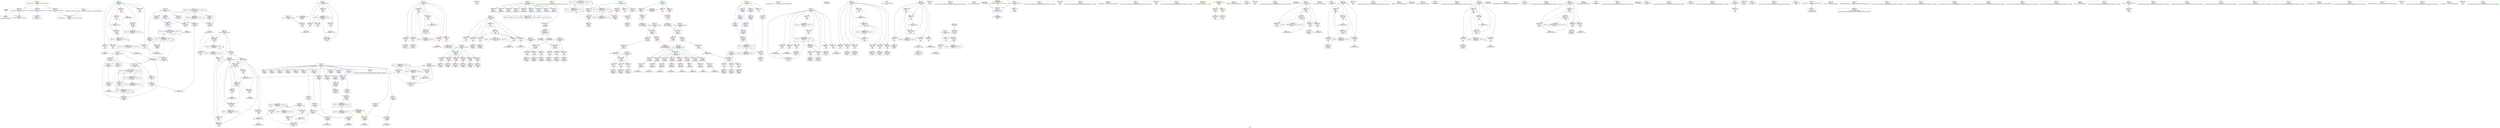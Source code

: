 digraph "SVFG" {
	label="SVFG";

	Node0x559e894b4c40 [shape=record,color=grey,label="{NodeID: 0\nNullPtr}"];
	Node0x559e894b4c40 -> Node0x559e894dc8b0[style=solid];
	Node0x559e894b4c40 -> Node0x559e894eb390[style=solid];
	Node0x559e894f3c80 [shape=record,color=grey,label="{NodeID: 443\n364 = Binary(12, 363, )\n}"];
	Node0x559e894f3c80 -> Node0x559e894f4400[style=solid];
	Node0x559e894ed440 [shape=record,color=blue,label="{NodeID: 360\n380\<--206\ntest\<--\nmain\n}"];
	Node0x559e894ed440 -> Node0x559e895098f0[style=dashed];
	Node0x559e894e8f80 [shape=record,color=red,label="{NodeID: 277\n476\<--384\n\<--i12\nmain\n}"];
	Node0x559e894e8f80 -> Node0x559e894dffc0[style=solid];
	Node0x559e894dccf0 [shape=record,color=purple,label="{NodeID: 194\n408\<--39\n\<--.str.3\nmain\n}"];
	Node0x559e894d9d30 [shape=record,color=black,label="{NodeID: 111\n211\<--210\nidxprom8\<--\n_Z3addcc\n}"];
	Node0x559e894d80e0 [shape=record,color=green,label="{NodeID: 28\n151\<--1\n\<--dummyObj\nCan only get source location for instruction, argument, global var or function.}"];
	Node0x559e8951af00 [shape=record,color=black,label="{NodeID: 554\nMR_37V_2 = PHI(MR_37V_1, MR_37V_4, MR_37V_4, )\npts\{270000 \}\n|{<s0>6|<s1>17}}"];
	Node0x559e8951af00:s0 -> Node0x559e89514100[style=dashed,color=blue];
	Node0x559e8951af00:s1 -> Node0x559e89516900[style=dashed,color=blue];
	Node0x559e894f6680 [shape=record,color=grey,label="{NodeID: 471\n139 = cmp(138, 140, )\n}"];
	Node0x559e894ea640 [shape=record,color=red,label="{NodeID: 305\n455\<--454\n\<--arrayidx11\nmain\n|{<s0>15}}"];
	Node0x559e894ea640:s0 -> Node0x559e89540f30[style=solid,color=red];
	Node0x559e894de410 [shape=record,color=red,label="{NodeID: 222\n185\<--171\n\<--a.addr\n_Z3addcc\n}"];
	Node0x559e894de410 -> Node0x559e894d9920[style=solid];
	Node0x559e894dfef0 [shape=record,color=black,label="{NodeID: 139\n474\<--473\ntobool\<--\nmain\n}"];
	Node0x559e894da860 [shape=record,color=green,label="{NodeID: 56\n77\<--78\n__cxx_global_var_init.1\<--__cxx_global_var_init.1_field_insensitive\n}"];
	Node0x559e89540140 [shape=record,color=black,label="{NodeID: 665\n62 = PHI()\n}"];
	Node0x559e895093f0 [shape=record,color=black,label="{NodeID: 499\nMR_24V_2 = PHI(MR_24V_4, MR_24V_1, )\npts\{33 \}\n}"];
	Node0x559e895093f0 -> Node0x559e894ed780[style=dashed];
	Node0x559e894ebe50 [shape=record,color=blue,label="{NodeID: 333\n173\<--170\nb.addr\<--b\n_Z3addcc\n}"];
	Node0x559e894ebe50 -> Node0x559e894de5b0[style=dashed];
	Node0x559e894ebe50 -> Node0x559e894de680[style=dashed];
	Node0x559e894e7990 [shape=record,color=red,label="{NodeID: 250\n342\<--254\n\<--U\n_Z3dfsi\n}"];
	Node0x559e894e7990 -> Node0x559e894f4b80[style=solid];
	Node0x559e894e15b0 [shape=record,color=purple,label="{NodeID: 167\n312\<--19\narrayidx20\<--g\n_Z3dfsi\n}"];
	Node0x559e894dc040 [shape=record,color=green,label="{NodeID: 84\n394\<--395\nTIN\<--TIN_field_insensitive\nmain\n}"];
	Node0x559e894dc040 -> Node0x559e894e9a10[style=solid];
	Node0x559e894dc040 -> Node0x559e894e9ae0[style=solid];
	Node0x559e894dc040 -> Node0x559e894ee210[style=solid];
	Node0x559e894dc040 -> Node0x559e894ee480[style=solid];
	Node0x559e894b4a30 [shape=record,color=green,label="{NodeID: 1\n7\<--1\n__dso_handle\<--dummyObj\nGlob }"];
	Node0x559e894f3e00 [shape=record,color=grey,label="{NodeID: 444\n301 = Binary(300, 206, )\n}"];
	Node0x559e894f3e00 -> Node0x559e894ecb50[style=solid];
	Node0x559e894ed510 [shape=record,color=blue,label="{NodeID: 361\n14\<--429\nn\<--conv\nmain\n}"];
	Node0x559e894ed510 -> Node0x559e894dd4a0[style=dashed];
	Node0x559e894ed510 -> Node0x559e89508ef0[style=dashed];
	Node0x559e894e9050 [shape=record,color=red,label="{NodeID: 278\n490\<--384\n\<--i12\nmain\n|{<s0>17}}"];
	Node0x559e894e9050:s0 -> Node0x559e89540b50[style=solid,color=red];
	Node0x559e894dcdc0 [shape=record,color=purple,label="{NodeID: 195\n409\<--41\n\<--.str.4\nmain\n}"];
	Node0x559e894d9e00 [shape=record,color=black,label="{NodeID: 112\n215\<--214\nidxprom10\<--\n_Z3addcc\n}"];
	Node0x559e894d8170 [shape=record,color=green,label="{NodeID: 29\n156\<--1\n\<--dummyObj\nCan only get source location for instruction, argument, global var or function.}"];
	Node0x559e8951b400 [shape=record,color=black,label="{NodeID: 555\nMR_39V_2 = PHI(MR_39V_1, MR_39V_6, MR_39V_3, )\npts\{290000 \}\n|{<s0>6|<s1>17}}"];
	Node0x559e8951b400:s0 -> Node0x559e89514600[style=dashed,color=blue];
	Node0x559e8951b400:s1 -> Node0x559e89507bf0[style=dashed,color=blue];
	Node0x559e894f6800 [shape=record,color=grey,label="{NodeID: 472\n353 = cmp(352, 12, )\n}"];
	Node0x559e894ea710 [shape=record,color=red,label="{NodeID: 306\n473\<--472\n\<--arrayidx17\nmain\n}"];
	Node0x559e894ea710 -> Node0x559e894dfef0[style=solid];
	Node0x559e894de4e0 [shape=record,color=red,label="{NodeID: 223\n193\<--171\n\<--a.addr\n_Z3addcc\n|{<s0>4}}"];
	Node0x559e894de4e0:s0 -> Node0x559e89541040[style=solid,color=red];
	Node0x559e894dffc0 [shape=record,color=black,label="{NodeID: 140\n477\<--476\nidxprom18\<--\nmain\n}"];
	Node0x559e894da960 [shape=record,color=green,label="{NodeID: 57\n82\<--83\nacos\<--acos_field_insensitive\n}"];
	Node0x559e89540240 [shape=record,color=black,label="{NodeID: 666\n80 = PHI()\n}"];
	Node0x559e89540240 -> Node0x559e894eb490[style=solid];
	Node0x559e895098f0 [shape=record,color=black,label="{NodeID: 500\nMR_52V_3 = PHI(MR_52V_4, MR_52V_2, )\npts\{381 \}\n}"];
	Node0x559e895098f0 -> Node0x559e894e8830[style=dashed];
	Node0x559e895098f0 -> Node0x559e894e8900[style=dashed];
	Node0x559e895098f0 -> Node0x559e894e89d0[style=dashed];
	Node0x559e895098f0 -> Node0x559e894e2ba0[style=dashed];
	Node0x559e894ebf20 [shape=record,color=blue,label="{NodeID: 334\n175\<--187\nx\<--sub\n_Z3addcc\n}"];
	Node0x559e894ebf20 -> Node0x559e894de750[style=dashed];
	Node0x559e894ebf20 -> Node0x559e894de820[style=dashed];
	Node0x559e894ebf20 -> Node0x559e894de8f0[style=dashed];
	Node0x559e894e7a60 [shape=record,color=red,label="{NodeID: 251\n352\<--254\n\<--U\n_Z3dfsi\n}"];
	Node0x559e894e7a60 -> Node0x559e894f6800[style=solid];
	Node0x559e894e1680 [shape=record,color=purple,label="{NodeID: 168\n315\<--19\narrayidx22\<--g\n_Z3dfsi\n}"];
	Node0x559e894e1680 -> Node0x559e894e8420[style=solid];
	Node0x559e894dc110 [shape=record,color=green,label="{NodeID: 85\n396\<--397\ni47\<--i47_field_insensitive\nmain\n}"];
	Node0x559e894dc110 -> Node0x559e894e9bb0[style=solid];
	Node0x559e894dc110 -> Node0x559e894e9c80[style=solid];
	Node0x559e894dc110 -> Node0x559e894e9d50[style=solid];
	Node0x559e894dc110 -> Node0x559e894e9e20[style=solid];
	Node0x559e894dc110 -> Node0x559e894e9ef0[style=solid];
	Node0x559e894dc110 -> Node0x559e894e9fc0[style=solid];
	Node0x559e894dc110 -> Node0x559e894ea090[style=solid];
	Node0x559e894dc110 -> Node0x559e894ee2e0[style=solid];
	Node0x559e894dc110 -> Node0x559e894ee550[style=solid];
	Node0x559e894c49a0 [shape=record,color=green,label="{NodeID: 2\n9\<--1\n\<--dummyObj\nCan only get source location for instruction, argument, global var or function.}"];
	Node0x559e895082d0 [shape=record,color=black,label="{NodeID: 528\nMR_4V_3 = PHI(MR_4V_11, MR_4V_4, MR_4V_9, MR_4V_7, MR_4V_5, MR_4V_10, MR_4V_2, MR_4V_8, MR_4V_6, )\npts\{93 \}\n}"];
	Node0x559e895082d0 -> Node0x559e894ddcc0[style=dashed];
	Node0x559e894f3f80 [shape=record,color=grey,label="{NodeID: 445\n493 = Binary(492, 206, )\n}"];
	Node0x559e894f3f80 -> Node0x559e894edac0[style=solid];
	Node0x559e894ed5e0 [shape=record,color=blue,label="{NodeID: 362\n382\<--12\ni\<--\nmain\n}"];
	Node0x559e894ed5e0 -> Node0x559e894e8aa0[style=dashed];
	Node0x559e894ed5e0 -> Node0x559e894e8b70[style=dashed];
	Node0x559e894ed5e0 -> Node0x559e894e8c40[style=dashed];
	Node0x559e894ed5e0 -> Node0x559e894e8d10[style=dashed];
	Node0x559e894ed5e0 -> Node0x559e894ed6b0[style=dashed];
	Node0x559e894ed5e0 -> Node0x559e89509df0[style=dashed];
	Node0x559e894e9120 [shape=record,color=red,label="{NodeID: 279\n497\<--384\n\<--i12\nmain\n}"];
	Node0x559e894e9120 -> Node0x559e894f4580[style=solid];
	Node0x559e894dce90 [shape=record,color=purple,label="{NodeID: 196\n411\<--44\n\<--.str.5\nmain\n}"];
	Node0x559e894d9ed0 [shape=record,color=black,label="{NodeID: 113\n218\<--217\nidxprom12\<--\n_Z3addcc\n}"];
	Node0x559e894d8200 [shape=record,color=green,label="{NodeID: 30\n159\<--1\n\<--dummyObj\nCan only get source location for instruction, argument, global var or function.}"];
	Node0x559e8951b900 [shape=record,color=black,label="{NodeID: 556\nMR_41V_2 = PHI(MR_41V_1, MR_41V_3, MR_41V_6, )\npts\{310000 \}\n|{<s0>6|<s1>17}}"];
	Node0x559e8951b900:s0 -> Node0x559e89514b00[style=dashed,color=blue];
	Node0x559e8951b900:s1 -> Node0x559e89517300[style=dashed,color=blue];
	Node0x559e894f6980 [shape=record,color=grey,label="{NodeID: 473\n548 = cmp(543, 547, )\n}"];
	Node0x559e894ea7e0 [shape=record,color=red,label="{NodeID: 307\n479\<--478\n\<--arrayidx19\nmain\n}"];
	Node0x559e894ea7e0 -> Node0x559e894e0090[style=solid];
	Node0x559e894de5b0 [shape=record,color=red,label="{NodeID: 224\n189\<--173\n\<--b.addr\n_Z3addcc\n}"];
	Node0x559e894de5b0 -> Node0x559e894d99f0[style=solid];
	Node0x559e894e0090 [shape=record,color=black,label="{NodeID: 141\n480\<--479\ntobool20\<--\nmain\n}"];
	Node0x559e894daa60 [shape=record,color=green,label="{NodeID: 58\n88\<--89\n_Z8getOtherc\<--_Z8getOtherc_field_insensitive\n}"];
	Node0x559e895403a0 [shape=record,color=black,label="{NodeID: 667\n194 = PHI(90, )\n}"];
	Node0x559e895403a0 -> Node0x559e894ec0c0[style=solid];
	Node0x559e89509df0 [shape=record,color=black,label="{NodeID: 501\nMR_54V_2 = PHI(MR_54V_4, MR_54V_1, )\npts\{383 \}\n}"];
	Node0x559e89509df0 -> Node0x559e894ed5e0[style=dashed];
	Node0x559e894ebff0 [shape=record,color=blue,label="{NodeID: 335\n177\<--191\ny\<--sub2\n_Z3addcc\n}"];
	Node0x559e894ebff0 -> Node0x559e894de9c0[style=dashed];
	Node0x559e894ebff0 -> Node0x559e894dea90[style=dashed];
	Node0x559e894ebff0 -> Node0x559e894e6a20[style=dashed];
	Node0x559e894e7b30 [shape=record,color=red,label="{NodeID: 252\n355\<--254\n\<--U\n_Z3dfsi\n}"];
	Node0x559e894e7b30 -> Node0x559e894f4100[style=solid];
	Node0x559e894e1750 [shape=record,color=purple,label="{NodeID: 169\n335\<--19\narrayidx35\<--g\n_Z3dfsi\n}"];
	Node0x559e894dc1e0 [shape=record,color=green,label="{NodeID: 86\n398\<--399\nans2\<--ans2_field_insensitive\nmain\n}"];
	Node0x559e894dc1e0 -> Node0x559e894ea160[style=solid];
	Node0x559e894dc1e0 -> Node0x559e894ea230[style=solid];
	Node0x559e894dc1e0 -> Node0x559e894ea300[style=solid];
	Node0x559e894dc1e0 -> Node0x559e894ea3d0[style=solid];
	Node0x559e894dc1e0 -> Node0x559e894ea4a0[style=solid];
	Node0x559e894dc1e0 -> Node0x559e894ee620[style=solid];
	Node0x559e894dc1e0 -> Node0x559e894ee6f0[style=solid];
	Node0x559e894dc1e0 -> Node0x559e894e2a00[style=solid];
	Node0x559e894dc1e0 -> Node0x559e894e2ad0[style=solid];
	Node0x559e894b4630 [shape=record,color=green,label="{NodeID: 3\n12\<--1\n\<--dummyObj\nCan only get source location for instruction, argument, global var or function.}"];
	Node0x559e894f4100 [shape=record,color=grey,label="{NodeID: 446\n360 = Binary(359, 355, )\n}"];
	Node0x559e894f4100 -> Node0x559e894ed1d0[style=solid];
	Node0x559e894ed6b0 [shape=record,color=blue,label="{NodeID: 363\n382\<--459\ni\<--inc\nmain\n}"];
	Node0x559e894ed6b0 -> Node0x559e894e8aa0[style=dashed];
	Node0x559e894ed6b0 -> Node0x559e894e8b70[style=dashed];
	Node0x559e894ed6b0 -> Node0x559e894e8c40[style=dashed];
	Node0x559e894ed6b0 -> Node0x559e894e8d10[style=dashed];
	Node0x559e894ed6b0 -> Node0x559e894ed6b0[style=dashed];
	Node0x559e894ed6b0 -> Node0x559e89509df0[style=dashed];
	Node0x559e894e91f0 [shape=record,color=red,label="{NodeID: 280\n519\<--386\n\<--ans\nmain\n}"];
	Node0x559e894e91f0 -> Node0x559e894f5000[style=solid];
	Node0x559e894dcf60 [shape=record,color=purple,label="{NodeID: 197\n421\<--44\n\<--.str.5\nmain\n}"];
	Node0x559e894d9fa0 [shape=record,color=black,label="{NodeID: 114\n222\<--221\nidxprom14\<--\n_Z3addcc\n}"];
	Node0x559e894d8290 [shape=record,color=green,label="{NodeID: 31\n162\<--1\n\<--dummyObj\nCan only get source location for instruction, argument, global var or function.}"];
	Node0x559e89521ca0 [shape=record,color=yellow,style=double,label="{NodeID: 640\nRETMU(2V_2)\npts\{10 \}\nFun[_GLOBAL__sub_I_g201513_3_0.cpp]}"];
	Node0x559e8951be00 [shape=record,color=yellow,style=double,label="{NodeID: 557\n43V_1 = ENCHI(MR_43V_0)\npts\{1 \}\nFun[main]}"];
	Node0x559e8951be00 -> Node0x559e894ddb20[style=dashed];
	Node0x559e8951be00 -> Node0x559e894ddbf0[style=dashed];
	Node0x559e894f6b00 [shape=record,color=grey,label="{NodeID: 474\n294 = cmp(293, 12, )\n}"];
	Node0x559e894ea8b0 [shape=record,color=red,label="{NodeID: 308\n518\<--517\n\<--arrayidx39\nmain\n}"];
	Node0x559e894ea8b0 -> Node0x559e894f5000[style=solid];
	Node0x559e894de680 [shape=record,color=red,label="{NodeID: 225\n196\<--173\n\<--b.addr\n_Z3addcc\n|{<s0>5}}"];
	Node0x559e894de680:s0 -> Node0x559e89541040[style=solid,color=red];
	Node0x559e894e0160 [shape=record,color=black,label="{NodeID: 142\n483\<--482\nidxprom21\<--\nmain\n}"];
	Node0x559e894dab60 [shape=record,color=green,label="{NodeID: 59\n92\<--93\nretval\<--retval_field_insensitive\n_Z8getOtherc\n}"];
	Node0x559e894dab60 -> Node0x559e894ddcc0[style=solid];
	Node0x559e894dab60 -> Node0x559e894eb630[style=solid];
	Node0x559e894dab60 -> Node0x559e894eb700[style=solid];
	Node0x559e894dab60 -> Node0x559e894eb7d0[style=solid];
	Node0x559e894dab60 -> Node0x559e894eb8a0[style=solid];
	Node0x559e894dab60 -> Node0x559e894eb970[style=solid];
	Node0x559e894dab60 -> Node0x559e894eba40[style=solid];
	Node0x559e894dab60 -> Node0x559e894ebb10[style=solid];
	Node0x559e894dab60 -> Node0x559e894ebbe0[style=solid];
	Node0x559e894dab60 -> Node0x559e894ebcb0[style=solid];
	Node0x559e89540670 [shape=record,color=black,label="{NodeID: 668\n197 = PHI(90, )\n}"];
	Node0x559e89540670 -> Node0x559e894ec190[style=solid];
	Node0x559e8951e120 [shape=record,color=yellow,style=double,label="{NodeID: 585\n20V_1 = ENCHI(MR_20V_0)\npts\{210000 \}\nFun[_Z3dfsi]|{|<s4>6}}"];
	Node0x559e8951e120 -> Node0x559e894e8280[style=dashed];
	Node0x559e8951e120 -> Node0x559e894e8350[style=dashed];
	Node0x559e8951e120 -> Node0x559e894e8420[style=dashed];
	Node0x559e8951e120 -> Node0x559e894e84f0[style=dashed];
	Node0x559e8951e120:s4 -> Node0x559e8951e120[style=dashed,color=red];
	Node0x559e8950a2f0 [shape=record,color=black,label="{NodeID: 502\nMR_56V_2 = PHI(MR_56V_4, MR_56V_1, )\npts\{385 \}\n}"];
	Node0x559e8950a2f0 -> Node0x559e894ed850[style=dashed];
	Node0x559e894ec0c0 [shape=record,color=blue,label="{NodeID: 336\n179\<--194\nx2\<--call\n_Z3addcc\n}"];
	Node0x559e894ec0c0 -> Node0x559e894e6af0[style=dashed];
	Node0x559e894ec0c0 -> Node0x559e894e6bc0[style=dashed];
	Node0x559e894ec0c0 -> Node0x559e894e6c90[style=dashed];
	Node0x559e894e7c00 [shape=record,color=red,label="{NodeID: 253\n363\<--254\n\<--U\n_Z3dfsi\n}"];
	Node0x559e894e7c00 -> Node0x559e894f3c80[style=solid];
	Node0x559e894e1820 [shape=record,color=purple,label="{NodeID: 170\n338\<--19\narrayidx37\<--g\n_Z3dfsi\n}"];
	Node0x559e894e1820 -> Node0x559e894e84f0[style=solid];
	Node0x559e894dc2b0 [shape=record,color=green,label="{NodeID: 87\n405\<--406\nfreopen\<--freopen_field_insensitive\n}"];
	Node0x559e894c40c0 [shape=record,color=green,label="{NodeID: 4\n34\<--1\n.str\<--dummyObj\nGlob }"];
	Node0x559e894f4280 [shape=record,color=grey,label="{NodeID: 447\n591 = Binary(590, 589, )\n}"];
	Node0x559e894f4280 -> Node0x559e894e2a00[style=solid];
	Node0x559e894ed780 [shape=record,color=blue,label="{NodeID: 364\n32\<--12\ncnt\<--\nmain\n}"];
	Node0x559e894ed780 -> Node0x559e89515f00[style=dashed];
	Node0x559e894e92c0 [shape=record,color=red,label="{NodeID: 281\n602\<--386\n\<--ans\nmain\n}"];
	Node0x559e894e92c0 -> Node0x559e894f5480[style=solid];
	Node0x559e894dd030 [shape=record,color=purple,label="{NodeID: 198\n423\<--46\n\<--.str.6\nmain\n}"];
	Node0x559e894deb70 [shape=record,color=black,label="{NodeID: 115\n225\<--224\nidxprom16\<--\n_Z3addcc\n}"];
	Node0x559e894d8320 [shape=record,color=green,label="{NodeID: 32\n206\<--1\n\<--dummyObj\nCan only get source location for instruction, argument, global var or function.}"];
	Node0x559e894f6c80 [shape=record,color=grey,label="{NodeID: 475\n147 = cmp(146, 148, )\n}"];
	Node0x559e894ea980 [shape=record,color=red,label="{NodeID: 309\n543\<--542\n\<--arrayidx52\nmain\n}"];
	Node0x559e894ea980 -> Node0x559e894f6980[style=solid];
	Node0x559e894de750 [shape=record,color=red,label="{NodeID: 226\n199\<--175\n\<--x\n_Z3addcc\n}"];
	Node0x559e894de750 -> Node0x559e894d9ac0[style=solid];
	Node0x559e894e0230 [shape=record,color=black,label="{NodeID: 143\n487\<--486\nidxprom23\<--\nmain\n}"];
	Node0x559e894dac30 [shape=record,color=green,label="{NodeID: 60\n94\<--95\na.addr\<--a.addr_field_insensitive\n_Z8getOtherc\n}"];
	Node0x559e894dac30 -> Node0x559e894ddd90[style=solid];
	Node0x559e894dac30 -> Node0x559e894dde60[style=solid];
	Node0x559e894dac30 -> Node0x559e894ddf30[style=solid];
	Node0x559e894dac30 -> Node0x559e894de000[style=solid];
	Node0x559e894dac30 -> Node0x559e894de0d0[style=solid];
	Node0x559e894dac30 -> Node0x559e894de1a0[style=solid];
	Node0x559e894dac30 -> Node0x559e894de270[style=solid];
	Node0x559e894dac30 -> Node0x559e894de340[style=solid];
	Node0x559e894dac30 -> Node0x559e894eb560[style=solid];
	Node0x559e89540740 [shape=record,color=black,label="{NodeID: 669\n412 = PHI()\n}"];
	Node0x559e8950a7f0 [shape=record,color=black,label="{NodeID: 503\nMR_58V_2 = PHI(MR_58V_4, MR_58V_1, )\npts\{387 \}\n}"];
	Node0x559e8950a7f0 -> Node0x559e894edc60[style=dashed];
	Node0x559e894ec190 [shape=record,color=blue,label="{NodeID: 337\n181\<--197\ny2\<--call3\n_Z3addcc\n}"];
	Node0x559e894ec190 -> Node0x559e894e6d60[style=dashed];
	Node0x559e894ec190 -> Node0x559e894e6e30[style=dashed];
	Node0x559e894ec190 -> Node0x559e894e6f00[style=dashed];
	Node0x559e894e7cd0 [shape=record,color=red,label="{NodeID: 254\n307\<--256\n\<--i15\n_Z3dfsi\n}"];
	Node0x559e894e7cd0 -> Node0x559e894f6380[style=solid];
	Node0x559e894e18f0 [shape=record,color=purple,label="{NodeID: 171\n514\<--19\narrayidx37\<--g\nmain\n}"];
	Node0x559e894dc3b0 [shape=record,color=green,label="{NodeID: 88\n413\<--414\nscanf\<--scanf_field_insensitive\n}"];
	Node0x559e894b9f80 [shape=record,color=green,label="{NodeID: 5\n36\<--1\n.str.2\<--dummyObj\nGlob }"];
	Node0x559e894f4400 [shape=record,color=grey,label="{NodeID: 448\n369 = Binary(368, 364, )\n}"];
	Node0x559e894f4400 -> Node0x559e894ed2a0[style=solid];
	Node0x559e894ed850 [shape=record,color=blue,label="{NodeID: 365\n384\<--12\ni12\<--\nmain\n}"];
	Node0x559e894ed850 -> Node0x559e894e8de0[style=dashed];
	Node0x559e894ed850 -> Node0x559e894e8eb0[style=dashed];
	Node0x559e894ed850 -> Node0x559e894e8f80[style=dashed];
	Node0x559e894ed850 -> Node0x559e894e9050[style=dashed];
	Node0x559e894ed850 -> Node0x559e894e9120[style=dashed];
	Node0x559e894ed850 -> Node0x559e894edb90[style=dashed];
	Node0x559e894ed850 -> Node0x559e8950a2f0[style=dashed];
	Node0x559e894e9390 [shape=record,color=red,label="{NodeID: 282\n504\<--388\n\<--i29\nmain\n}"];
	Node0x559e894e9390 -> Node0x559e894f7400[style=solid];
	Node0x559e894dd100 [shape=record,color=purple,label="{NodeID: 199\n606\<--48\n\<--.str.7\nmain\n}"];
	Node0x559e894dec40 [shape=record,color=black,label="{NodeID: 116\n229\<--228\nidxprom18\<--\n_Z3addcc\n}"];
	Node0x559e894d83b0 [shape=record,color=green,label="{NodeID: 33\n232\<--1\n\<--dummyObj\nCan only get source location for instruction, argument, global var or function.}"];
	Node0x559e894f6e00 [shape=record,color=grey,label="{NodeID: 476\n155 = cmp(154, 156, )\n}"];
	Node0x559e894eaa50 [shape=record,color=red,label="{NodeID: 310\n547\<--546\n\<--arrayidx54\nmain\n}"];
	Node0x559e894eaa50 -> Node0x559e894f6980[style=solid];
	Node0x559e894de820 [shape=record,color=red,label="{NodeID: 227\n207\<--175\n\<--x\n_Z3addcc\n}"];
	Node0x559e894de820 -> Node0x559e894d9c60[style=solid];
	Node0x559e894e0300 [shape=record,color=black,label="{NodeID: 144\n513\<--512\nidxprom36\<--\nmain\n}"];
	Node0x559e894dad00 [shape=record,color=green,label="{NodeID: 61\n166\<--167\n_Z3addcc\<--_Z3addcc_field_insensitive\n}"];
	Node0x559e89540810 [shape=record,color=black,label="{NodeID: 670\n422 = PHI()\n}"];
	Node0x559e8950acf0 [shape=record,color=black,label="{NodeID: 504\nMR_60V_2 = PHI(MR_60V_4, MR_60V_1, )\npts\{389 \}\n}"];
	Node0x559e8950acf0 -> Node0x559e894edd30[style=dashed];
	Node0x559e894ec260 [shape=record,color=blue,label="{NodeID: 338\n204\<--206\narrayidx5\<--\n_Z3addcc\n}"];
	Node0x559e894ec260 -> Node0x559e894ec330[style=dashed];
	Node0x559e894e7da0 [shape=record,color=red,label="{NodeID: 255\n310\<--256\n\<--i15\n_Z3dfsi\n}"];
	Node0x559e894e7da0 -> Node0x559e894df530[style=solid];
	Node0x559e894e19c0 [shape=record,color=purple,label="{NodeID: 172\n517\<--19\narrayidx39\<--g\nmain\n}"];
	Node0x559e894e19c0 -> Node0x559e894ea8b0[style=solid];
	Node0x559e894dc4b0 [shape=record,color=green,label="{NodeID: 89\n427\<--428\nstrlen\<--strlen_field_insensitive\n}"];
	Node0x559e894ba010 [shape=record,color=green,label="{NodeID: 6\n38\<--1\nstdin\<--dummyObj\nGlob }"];
	Node0x559e89514100 [shape=record,color=black,label="{NodeID: 532\nMR_37V_4 = PHI(MR_37V_6, MR_37V_3, )\npts\{270000 \}\n|{|<s2>6|<s3>6|<s4>6}}"];
	Node0x559e89514100 -> Node0x559e89514100[style=dashed];
	Node0x559e89514100 -> Node0x559e8951af00[style=dashed];
	Node0x559e89514100:s2 -> Node0x559e894e81b0[style=dashed,color=red];
	Node0x559e89514100:s3 -> Node0x559e894ec9b0[style=dashed,color=red];
	Node0x559e89514100:s4 -> Node0x559e8951af00[style=dashed,color=red];
	Node0x559e894f4580 [shape=record,color=grey,label="{NodeID: 449\n498 = Binary(497, 206, )\n}"];
	Node0x559e894f4580 -> Node0x559e894edb90[style=solid];
	Node0x559e894ed920 [shape=record,color=blue,label="{NodeID: 366\n484\<--12\narrayidx22\<--\nmain\n|{<s0>17|<s1>17}}"];
	Node0x559e894ed920:s0 -> Node0x559e89514b00[style=dashed,color=red];
	Node0x559e894ed920:s1 -> Node0x559e8951b900[style=dashed,color=red];
	Node0x559e894e9460 [shape=record,color=red,label="{NodeID: 283\n512\<--388\n\<--i29\nmain\n}"];
	Node0x559e894e9460 -> Node0x559e894e0300[style=solid];
	Node0x559e894dd1d0 [shape=record,color=purple,label="{NodeID: 200\n638\<--50\nllvm.global_ctors_0\<--llvm.global_ctors\nGlob }"];
	Node0x559e894dd1d0 -> Node0x559e894eb190[style=solid];
	Node0x559e894ded10 [shape=record,color=black,label="{NodeID: 117\n234\<--233\nidxprom20\<--\n_Z3addcc\n}"];
	Node0x559e894d8440 [shape=record,color=green,label="{NodeID: 34\n276\<--1\n\<--dummyObj\nCan only get source location for instruction, argument, global var or function.}"];
	Node0x559e894f6f80 [shape=record,color=grey,label="{NodeID: 477\n123 = cmp(122, 124, )\n}"];
	Node0x559e894eab20 [shape=record,color=red,label="{NodeID: 311\n555\<--554\n\<--arrayidx59\nmain\n}"];
	Node0x559e894eab20 -> Node0x559e894f7100[style=solid];
	Node0x559e894de8f0 [shape=record,color=red,label="{NodeID: 228\n228\<--175\n\<--x\n_Z3addcc\n}"];
	Node0x559e894de8f0 -> Node0x559e894dec40[style=solid];
	Node0x559e894e03d0 [shape=record,color=black,label="{NodeID: 145\n516\<--515\nidxprom38\<--\nmain\n}"];
	Node0x559e894dae00 [shape=record,color=green,label="{NodeID: 62\n171\<--172\na.addr\<--a.addr_field_insensitive\n_Z3addcc\n}"];
	Node0x559e894dae00 -> Node0x559e894de410[style=solid];
	Node0x559e894dae00 -> Node0x559e894de4e0[style=solid];
	Node0x559e894dae00 -> Node0x559e894ebd80[style=solid];
	Node0x559e895408e0 [shape=record,color=black,label="{NodeID: 671\n424 = PHI()\n}"];
	Node0x559e8950b1f0 [shape=record,color=black,label="{NodeID: 505\nMR_62V_2 = PHI(MR_62V_3, MR_62V_1, )\npts\{391 \}\n}"];
	Node0x559e8950b1f0 -> Node0x559e894ede00[style=dashed];
	Node0x559e8950b1f0 -> Node0x559e8950b1f0[style=dashed];
	Node0x559e894ec330 [shape=record,color=blue,label="{NodeID: 339\n212\<--206\narrayidx9\<--\n_Z3addcc\n}"];
	Node0x559e894ec330 -> Node0x559e894ec400[style=dashed];
	Node0x559e894e7e70 [shape=record,color=red,label="{NodeID: 256\n324\<--256\n\<--i15\n_Z3dfsi\n}"];
	Node0x559e894e7e70 -> Node0x559e894f4e80[style=solid];
	Node0x559e894e1a90 [shape=record,color=purple,label="{NodeID: 173\n230\<--22\narrayidx19\<--u\n_Z3addcc\n}"];
	Node0x559e894e1a90 -> Node0x559e894ec5a0[style=solid];
	Node0x559e894dc5b0 [shape=record,color=green,label="{NodeID: 90\n435\<--436\nllvm.memset.p0i8.i64\<--llvm.memset.p0i8.i64_field_insensitive\n}"];
	Node0x559e894ba1a0 [shape=record,color=green,label="{NodeID: 7\n39\<--1\n.str.3\<--dummyObj\nGlob }"];
	Node0x559e89514600 [shape=record,color=black,label="{NodeID: 533\nMR_39V_3 = PHI(MR_39V_5, MR_39V_1, )\npts\{290000 \}\n|{|<s4>6|<s5>6}}"];
	Node0x559e89514600 -> Node0x559e894e85c0[style=dashed];
	Node0x559e89514600 -> Node0x559e894ed1d0[style=dashed];
	Node0x559e89514600 -> Node0x559e89514600[style=dashed];
	Node0x559e89514600 -> Node0x559e8951b400[style=dashed];
	Node0x559e89514600:s4 -> Node0x559e89514600[style=dashed,color=red];
	Node0x559e89514600:s5 -> Node0x559e8951b400[style=dashed,color=red];
	Node0x559e894f4700 [shape=record,color=grey,label="{NodeID: 450\n565 = Binary(564, 206, )\n}"];
	Node0x559e894f4700 -> Node0x559e894ee3b0[style=solid];
	Node0x559e894ed9f0 [shape=record,color=blue,label="{NodeID: 367\n488\<--12\narrayidx24\<--\nmain\n|{<s0>17|<s1>17}}"];
	Node0x559e894ed9f0:s0 -> Node0x559e89514600[style=dashed,color=red];
	Node0x559e894ed9f0:s1 -> Node0x559e8951b400[style=dashed,color=red];
	Node0x559e894e9530 [shape=record,color=red,label="{NodeID: 284\n528\<--388\n\<--i29\nmain\n}"];
	Node0x559e894e9530 -> Node0x559e894f3b00[style=solid];
	Node0x559e894dd2a0 [shape=record,color=purple,label="{NodeID: 201\n639\<--50\nllvm.global_ctors_1\<--llvm.global_ctors\nGlob }"];
	Node0x559e894dd2a0 -> Node0x559e894eb290[style=solid];
	Node0x559e894dede0 [shape=record,color=black,label="{NodeID: 118\n238\<--237\nidxprom22\<--\n_Z3addcc\n}"];
	Node0x559e894d84d0 [shape=record,color=green,label="{NodeID: 35\n344\<--1\n\<--dummyObj\nCan only get source location for instruction, argument, global var or function.}"];
	Node0x559e8951cbc0 [shape=record,color=yellow,style=double,label="{NodeID: 561\n50V_1 = ENCHI(MR_50V_0)\npts\{379 \}\nFun[main]}"];
	Node0x559e8951cbc0 -> Node0x559e894e8760[style=dashed];
	Node0x559e894f7100 [shape=record,color=grey,label="{NodeID: 478\n556 = cmp(555, 12, )\n}"];
	Node0x559e894eabf0 [shape=record,color=red,label="{NodeID: 312\n561\<--560\n\<--arrayidx63\nmain\n}"];
	Node0x559e894eabf0 -> Node0x559e894f7580[style=solid];
	Node0x559e894de9c0 [shape=record,color=red,label="{NodeID: 229\n202\<--177\n\<--y\n_Z3addcc\n}"];
	Node0x559e894de9c0 -> Node0x559e894d9b90[style=solid];
	Node0x559e894e04a0 [shape=record,color=black,label="{NodeID: 146\n541\<--540\nidxprom51\<--\nmain\n}"];
	Node0x559e894daed0 [shape=record,color=green,label="{NodeID: 63\n173\<--174\nb.addr\<--b.addr_field_insensitive\n_Z3addcc\n}"];
	Node0x559e894daed0 -> Node0x559e894de5b0[style=solid];
	Node0x559e894daed0 -> Node0x559e894de680[style=solid];
	Node0x559e894daed0 -> Node0x559e894ebe50[style=solid];
	Node0x559e895409b0 [shape=record,color=black,label="{NodeID: 672\n426 = PHI()\n}"];
	Node0x559e895409b0 -> Node0x559e894dfbb0[style=solid];
	Node0x559e8950b6f0 [shape=record,color=black,label="{NodeID: 506\nMR_64V_2 = PHI(MR_64V_4, MR_64V_1, )\npts\{393 \}\n}"];
	Node0x559e8950b6f0 -> Node0x559e894ee140[style=dashed];
	Node0x559e894ec400 [shape=record,color=blue,label="{NodeID: 340\n219\<--206\narrayidx13\<--\n_Z3addcc\n}"];
	Node0x559e894ec400 -> Node0x559e894ec4d0[style=dashed];
	Node0x559e894e7f40 [shape=record,color=red,label="{NodeID: 257\n330\<--258\n\<--i30\n_Z3dfsi\n}"];
	Node0x559e894e7f40 -> Node0x559e894f7e80[style=solid];
	Node0x559e894e1b60 [shape=record,color=purple,label="{NodeID: 174\n235\<--22\narrayidx21\<--u\n_Z3addcc\n}"];
	Node0x559e894e1b60 -> Node0x559e894ec670[style=solid];
	Node0x559e894dc6b0 [shape=record,color=green,label="{NodeID: 91\n608\<--609\nprintf\<--printf_field_insensitive\n}"];
	Node0x559e894ba230 [shape=record,color=green,label="{NodeID: 8\n41\<--1\n.str.4\<--dummyObj\nGlob }"];
	Node0x559e89514b00 [shape=record,color=black,label="{NodeID: 534\nMR_41V_3 = PHI(MR_41V_5, MR_41V_1, )\npts\{310000 \}\n|{|<s4>6|<s5>6}}"];
	Node0x559e89514b00 -> Node0x559e894e8690[style=dashed];
	Node0x559e89514b00 -> Node0x559e894ed2a0[style=dashed];
	Node0x559e89514b00 -> Node0x559e89514b00[style=dashed];
	Node0x559e89514b00 -> Node0x559e8951b900[style=dashed];
	Node0x559e89514b00:s4 -> Node0x559e89514b00[style=dashed,color=red];
	Node0x559e89514b00:s5 -> Node0x559e8951b900[style=dashed,color=red];
	Node0x559e894f4880 [shape=record,color=grey,label="{NodeID: 451\n573 = Binary(572, 571, )\n}"];
	Node0x559e894f4880 -> Node0x559e894ee480[style=solid];
	Node0x559e894edac0 [shape=record,color=blue,label="{NodeID: 368\n32\<--493\ncnt\<--inc25\nmain\n}"];
	Node0x559e894edac0 -> Node0x559e89515f00[style=dashed];
	Node0x559e894e9600 [shape=record,color=red,label="{NodeID: 285\n509\<--390\n\<--j\nmain\n}"];
	Node0x559e894e9600 -> Node0x559e894f7d00[style=solid];
	Node0x559e894dd3a0 [shape=record,color=purple,label="{NodeID: 202\n640\<--50\nllvm.global_ctors_2\<--llvm.global_ctors\nGlob }"];
	Node0x559e894dd3a0 -> Node0x559e894eb390[style=solid];
	Node0x559e894deeb0 [shape=record,color=black,label="{NodeID: 119\n242\<--241\nidxprom24\<--\n_Z3addcc\n}"];
	Node0x559e894d8560 [shape=record,color=green,label="{NodeID: 36\n432\<--1\n\<--dummyObj\nCan only get source location for instruction, argument, global var or function.}"];
	Node0x559e894f7280 [shape=record,color=grey,label="{NodeID: 479\n131 = cmp(130, 132, )\n}"];
	Node0x559e894eacc0 [shape=record,color=red,label="{NodeID: 313\n571\<--570\n\<--arrayidx68\nmain\n}"];
	Node0x559e894eacc0 -> Node0x559e894f4880[style=solid];
	Node0x559e894dea90 [shape=record,color=red,label="{NodeID: 230\n217\<--177\n\<--y\n_Z3addcc\n}"];
	Node0x559e894dea90 -> Node0x559e894d9ed0[style=solid];
	Node0x559e894e0570 [shape=record,color=black,label="{NodeID: 147\n545\<--544\nidxprom53\<--\nmain\n}"];
	Node0x559e894dafa0 [shape=record,color=green,label="{NodeID: 64\n175\<--176\nx\<--x_field_insensitive\n_Z3addcc\n}"];
	Node0x559e894dafa0 -> Node0x559e894de750[style=solid];
	Node0x559e894dafa0 -> Node0x559e894de820[style=solid];
	Node0x559e894dafa0 -> Node0x559e894de8f0[style=solid];
	Node0x559e894dafa0 -> Node0x559e894ebf20[style=solid];
	Node0x559e89540a80 [shape=record,color=black,label="{NodeID: 673\n607 = PHI()\n}"];
	Node0x559e8950bbf0 [shape=record,color=black,label="{NodeID: 507\nMR_66V_2 = PHI(MR_66V_4, MR_66V_1, )\npts\{395 \}\n}"];
	Node0x559e8950bbf0 -> Node0x559e894ee210[style=dashed];
	Node0x559e894ec4d0 [shape=record,color=blue,label="{NodeID: 341\n226\<--206\narrayidx17\<--\n_Z3addcc\n|{<s0>15}}"];
	Node0x559e894ec4d0:s0 -> Node0x559e895101f0[style=dashed,color=blue];
	Node0x559e894e8010 [shape=record,color=red,label="{NodeID: 258\n336\<--258\n\<--i30\n_Z3dfsi\n}"];
	Node0x559e894e8010 -> Node0x559e894df7a0[style=solid];
	Node0x559e894e1c30 [shape=record,color=purple,label="{NodeID: 175\n239\<--22\narrayidx23\<--u\n_Z3addcc\n}"];
	Node0x559e894e1c30 -> Node0x559e894ec740[style=solid];
	Node0x559e894dc7b0 [shape=record,color=green,label="{NodeID: 92\n52\<--633\n_GLOBAL__sub_I_g201513_3_0.cpp\<--_GLOBAL__sub_I_g201513_3_0.cpp_field_insensitive\n}"];
	Node0x559e894dc7b0 -> Node0x559e894eb290[style=solid];
	Node0x559e894ba2c0 [shape=record,color=green,label="{NodeID: 9\n43\<--1\nstdout\<--dummyObj\nGlob }"];
	Node0x559e894f4a00 [shape=record,color=grey,label="{NodeID: 452\n349 = Binary(348, 206, )\n}"];
	Node0x559e894f4a00 -> Node0x559e894ed100[style=solid];
	Node0x559e894edb90 [shape=record,color=blue,label="{NodeID: 369\n384\<--498\ni12\<--inc27\nmain\n}"];
	Node0x559e894edb90 -> Node0x559e894e8de0[style=dashed];
	Node0x559e894edb90 -> Node0x559e894e8eb0[style=dashed];
	Node0x559e894edb90 -> Node0x559e894e8f80[style=dashed];
	Node0x559e894edb90 -> Node0x559e894e9050[style=dashed];
	Node0x559e894edb90 -> Node0x559e894e9120[style=dashed];
	Node0x559e894edb90 -> Node0x559e894edb90[style=dashed];
	Node0x559e894edb90 -> Node0x559e8950a2f0[style=dashed];
	Node0x559e894e96d0 [shape=record,color=red,label="{NodeID: 286\n515\<--390\n\<--j\nmain\n}"];
	Node0x559e894e96d0 -> Node0x559e894e03d0[style=solid];
	Node0x559e894dd4a0 [shape=record,color=red,label="{NodeID: 203\n444\<--14\n\<--n\nmain\n}"];
	Node0x559e894dd4a0 -> Node0x559e894f8900[style=solid];
	Node0x559e894def80 [shape=record,color=black,label="{NodeID: 120\n262\<--261\nidxprom\<--\n_Z3dfsi\n}"];
	Node0x559e894d85f0 [shape=record,color=green,label="{NodeID: 37\n433\<--1\n\<--dummyObj\nCan only get source location for instruction, argument, global var or function.}"];
	Node0x559e894f7400 [shape=record,color=grey,label="{NodeID: 480\n505 = cmp(504, 276, )\n}"];
	Node0x559e894ead90 [shape=record,color=blue,label="{NodeID: 314\n8\<--9\n_ZL2pi\<--\nGlob }"];
	Node0x559e894e6a20 [shape=record,color=red,label="{NodeID: 231\n233\<--177\n\<--y\n_Z3addcc\n}"];
	Node0x559e894e6a20 -> Node0x559e894ded10[style=solid];
	Node0x559e894e0640 [shape=record,color=black,label="{NodeID: 148\n553\<--552\nidxprom58\<--\nmain\n}"];
	Node0x559e894db070 [shape=record,color=green,label="{NodeID: 65\n177\<--178\ny\<--y_field_insensitive\n_Z3addcc\n}"];
	Node0x559e894db070 -> Node0x559e894de9c0[style=solid];
	Node0x559e894db070 -> Node0x559e894dea90[style=solid];
	Node0x559e894db070 -> Node0x559e894e6a20[style=solid];
	Node0x559e894db070 -> Node0x559e894ebff0[style=solid];
	Node0x559e89540b50 [shape=record,color=black,label="{NodeID: 674\n249 = PHI(296, 490, )\n0th arg _Z3dfsi }"];
	Node0x559e89540b50 -> Node0x559e894ec8e0[style=solid];
	Node0x559e8950c0f0 [shape=record,color=black,label="{NodeID: 508\nMR_68V_2 = PHI(MR_68V_4, MR_68V_1, )\npts\{397 \}\n}"];
	Node0x559e8950c0f0 -> Node0x559e894ee2e0[style=dashed];
	Node0x559e894ec5a0 [shape=record,color=blue,label="{NodeID: 342\n230\<--232\narrayidx19\<--\n_Z3addcc\n}"];
	Node0x559e894ec5a0 -> Node0x559e894ec670[style=dashed];
	Node0x559e894e80e0 [shape=record,color=red,label="{NodeID: 259\n348\<--258\n\<--i30\n_Z3dfsi\n}"];
	Node0x559e894e80e0 -> Node0x559e894f4a00[style=solid];
	Node0x559e894e1d00 [shape=record,color=purple,label="{NodeID: 176\n243\<--22\narrayidx25\<--u\n_Z3addcc\n}"];
	Node0x559e894e1d00 -> Node0x559e894ec810[style=solid];
	Node0x559e894dc8b0 [shape=record,color=black,label="{NodeID: 93\n2\<--3\ndummyVal\<--dummyVal\n}"];
	Node0x559e894b8dc0 [shape=record,color=green,label="{NodeID: 10\n44\<--1\n.str.5\<--dummyObj\nGlob }"];
	Node0x559e894f4b80 [shape=record,color=grey,label="{NodeID: 453\n343 = Binary(342, 344, )\n}"];
	Node0x559e894f4b80 -> Node0x559e894ed030[style=solid];
	Node0x559e894edc60 [shape=record,color=blue,label="{NodeID: 370\n386\<--12\nans\<--\nmain\n}"];
	Node0x559e894edc60 -> Node0x559e89508400[style=dashed];
	Node0x559e894e97a0 [shape=record,color=red,label="{NodeID: 287\n523\<--390\n\<--j\nmain\n}"];
	Node0x559e894e97a0 -> Node0x559e894f4d00[style=solid];
	Node0x559e894dd570 [shape=record,color=red,label="{NodeID: 204\n356\<--32\n\<--cnt\n_Z3dfsi\n}"];
	Node0x559e894dd570 -> Node0x559e894df870[style=solid];
	Node0x559e894df050 [shape=record,color=black,label="{NodeID: 121\n265\<--264\ntobool\<--\n_Z3dfsi\n}"];
	Node0x559e894d8680 [shape=record,color=green,label="{NodeID: 38\n434\<--1\n\<--dummyObj\nCan only get source location for instruction, argument, global var or function.}"];
	Node0x559e894f7580 [shape=record,color=grey,label="{NodeID: 481\n562 = cmp(561, 12, )\n}"];
	Node0x559e894eae90 [shape=record,color=blue,label="{NodeID: 315\n11\<--12\nk\<--\nGlob }"];
	Node0x559e894e6af0 [shape=record,color=red,label="{NodeID: 232\n214\<--179\n\<--x2\n_Z3addcc\n}"];
	Node0x559e894e6af0 -> Node0x559e894d9e00[style=solid];
	Node0x559e894e0710 [shape=record,color=black,label="{NodeID: 149\n559\<--558\nidxprom62\<--\nmain\n}"];
	Node0x559e894db140 [shape=record,color=green,label="{NodeID: 66\n179\<--180\nx2\<--x2_field_insensitive\n_Z3addcc\n}"];
	Node0x559e894db140 -> Node0x559e894e6af0[style=solid];
	Node0x559e894db140 -> Node0x559e894e6bc0[style=solid];
	Node0x559e894db140 -> Node0x559e894e6c90[style=solid];
	Node0x559e894db140 -> Node0x559e894ec0c0[style=solid];
	Node0x559e89540e20 [shape=record,color=black,label="{NodeID: 675\n169 = PHI(450, )\n0th arg _Z3addcc }"];
	Node0x559e89540e20 -> Node0x559e894ebd80[style=solid];
	Node0x559e8950c5f0 [shape=record,color=black,label="{NodeID: 509\nMR_70V_2 = PHI(MR_70V_8, MR_70V_1, )\npts\{399 \}\n}"];
	Node0x559e8950c5f0 -> Node0x559e894ee620[style=dashed];
	Node0x559e894ec670 [shape=record,color=blue,label="{NodeID: 343\n235\<--232\narrayidx21\<--\n_Z3addcc\n}"];
	Node0x559e894ec670 -> Node0x559e894ec740[style=dashed];
	Node0x559e894e81b0 [shape=record,color=red,label="{NodeID: 260\n264\<--263\n\<--arrayidx\n_Z3dfsi\n}"];
	Node0x559e894e81b0 -> Node0x559e894df050[style=solid];
	Node0x559e894e1dd0 [shape=record,color=purple,label="{NodeID: 177\n437\<--22\n\<--u\nmain\n}"];
	Node0x559e894dc9b0 [shape=record,color=black,label="{NodeID: 94\n375\<--12\nmain_ret\<--\nmain\n}"];
	Node0x559e894b8e50 [shape=record,color=green,label="{NodeID: 11\n46\<--1\n.str.6\<--dummyObj\nGlob }"];
	Node0x559e894f4d00 [shape=record,color=grey,label="{NodeID: 454\n524 = Binary(523, 206, )\n}"];
	Node0x559e894f4d00 -> Node0x559e894edfa0[style=solid];
	Node0x559e894edd30 [shape=record,color=blue,label="{NodeID: 371\n388\<--12\ni29\<--\nmain\n}"];
	Node0x559e894edd30 -> Node0x559e894e9390[style=dashed];
	Node0x559e894edd30 -> Node0x559e894e9460[style=dashed];
	Node0x559e894edd30 -> Node0x559e894e9530[style=dashed];
	Node0x559e894edd30 -> Node0x559e894ee070[style=dashed];
	Node0x559e894edd30 -> Node0x559e8950acf0[style=dashed];
	Node0x559e894e9870 [shape=record,color=red,label="{NodeID: 288\n564\<--392\n\<--SAME\nmain\n}"];
	Node0x559e894e9870 -> Node0x559e894f4700[style=solid];
	Node0x559e894dd640 [shape=record,color=red,label="{NodeID: 205\n365\<--32\n\<--cnt\n_Z3dfsi\n}"];
	Node0x559e894dd640 -> Node0x559e894df940[style=solid];
	Node0x559e894df120 [shape=record,color=black,label="{NodeID: 122\n269\<--268\nidxprom1\<--\n_Z3dfsi\n}"];
	Node0x559e894d8740 [shape=record,color=green,label="{NodeID: 39\n439\<--1\n\<--dummyObj\nCan only get source location for instruction, argument, global var or function.}"];
	Node0x559e894f7700 [shape=record,color=grey,label="{NodeID: 482\n99 = cmp(98, 100, )\n}"];
	Node0x559e894eaf90 [shape=record,color=blue,label="{NodeID: 316\n14\<--12\nn\<--\nGlob }"];
	Node0x559e894eaf90 -> Node0x559e89508ef0[style=dashed];
	Node0x559e894e6bc0 [shape=record,color=red,label="{NodeID: 233\n221\<--179\n\<--x2\n_Z3addcc\n}"];
	Node0x559e894e6bc0 -> Node0x559e894d9fa0[style=solid];
	Node0x559e894e07e0 [shape=record,color=black,label="{NodeID: 150\n569\<--568\nidxprom67\<--\nmain\n}"];
	Node0x559e894db210 [shape=record,color=green,label="{NodeID: 67\n181\<--182\ny2\<--y2_field_insensitive\n_Z3addcc\n}"];
	Node0x559e894db210 -> Node0x559e894e6d60[style=solid];
	Node0x559e894db210 -> Node0x559e894e6e30[style=solid];
	Node0x559e894db210 -> Node0x559e894e6f00[style=solid];
	Node0x559e894db210 -> Node0x559e894ec190[style=solid];
	Node0x559e89540f30 [shape=record,color=black,label="{NodeID: 676\n170 = PHI(455, )\n1st arg _Z3addcc }"];
	Node0x559e89540f30 -> Node0x559e894ebe50[style=solid];
	Node0x559e8950caf0 [shape=record,color=black,label="{NodeID: 510\nMR_20V_2 = PHI(MR_20V_3, MR_20V_1, )\npts\{210000 \}\n}"];
	Node0x559e8950caf0 -> Node0x559e895101f0[style=dashed];
	Node0x559e894ec740 [shape=record,color=blue,label="{NodeID: 344\n239\<--232\narrayidx23\<--\n_Z3addcc\n}"];
	Node0x559e894ec740 -> Node0x559e894ec810[style=dashed];
	Node0x559e894e8280 [shape=record,color=red,label="{NodeID: 261\n284\<--283\n\<--arrayidx6\n_Z3dfsi\n}"];
	Node0x559e894e8280 -> Node0x559e894f8300[style=solid];
	Node0x559e894e1ea0 [shape=record,color=purple,label="{NodeID: 178\n472\<--22\narrayidx17\<--u\nmain\n}"];
	Node0x559e894e1ea0 -> Node0x559e894ea710[style=solid];
	Node0x559e894dca80 [shape=record,color=black,label="{NodeID: 95\n20\<--19\n\<--g\nCan only get source location for instruction, argument, global var or function.}"];
	Node0x559e894b8ee0 [shape=record,color=green,label="{NodeID: 12\n48\<--1\n.str.7\<--dummyObj\nGlob }"];
	Node0x559e89515f00 [shape=record,color=black,label="{NodeID: 538\nMR_24V_4 = PHI(MR_24V_6, MR_24V_3, )\npts\{33 \}\n|{|<s8>17}}"];
	Node0x559e89515f00 -> Node0x559e894dd710[style=dashed];
	Node0x559e89515f00 -> Node0x559e894dd7e0[style=dashed];
	Node0x559e89515f00 -> Node0x559e894dd8b0[style=dashed];
	Node0x559e89515f00 -> Node0x559e894dd980[style=dashed];
	Node0x559e89515f00 -> Node0x559e894dda50[style=dashed];
	Node0x559e89515f00 -> Node0x559e894edac0[style=dashed];
	Node0x559e89515f00 -> Node0x559e895093f0[style=dashed];
	Node0x559e89515f00 -> Node0x559e89515f00[style=dashed];
	Node0x559e89515f00:s8 -> Node0x559e8951dbb0[style=dashed,color=red];
	Node0x559e894f4e80 [shape=record,color=grey,label="{NodeID: 455\n325 = Binary(324, 206, )\n}"];
	Node0x559e894f4e80 -> Node0x559e894ece90[style=solid];
	Node0x559e894ede00 [shape=record,color=blue,label="{NodeID: 372\n390\<--12\nj\<--\nmain\n}"];
	Node0x559e894ede00 -> Node0x559e894e9600[style=dashed];
	Node0x559e894ede00 -> Node0x559e894e96d0[style=dashed];
	Node0x559e894ede00 -> Node0x559e894e97a0[style=dashed];
	Node0x559e894ede00 -> Node0x559e894ede00[style=dashed];
	Node0x559e894ede00 -> Node0x559e894edfa0[style=dashed];
	Node0x559e894ede00 -> Node0x559e8950b1f0[style=dashed];
	Node0x559e894e9940 [shape=record,color=red,label="{NodeID: 289\n589\<--392\n\<--SAME\nmain\n}"];
	Node0x559e894e9940 -> Node0x559e894f4280[style=solid];
	Node0x559e894dd710 [shape=record,color=red,label="{NodeID: 206\n482\<--32\n\<--cnt\nmain\n}"];
	Node0x559e894dd710 -> Node0x559e894e0160[style=solid];
	Node0x559e894df1f0 [shape=record,color=black,label="{NodeID: 123\n279\<--278\nidxprom3\<--\n_Z3dfsi\n}"];
	Node0x559e894d8840 [shape=record,color=green,label="{NodeID: 40\n4\<--6\n_ZStL8__ioinit\<--_ZStL8__ioinit_field_insensitive\nGlob }"];
	Node0x559e894d8840 -> Node0x559e894e08b0[style=solid];
	Node0x559e894f7880 [shape=record,color=grey,label="{NodeID: 483\n107 = cmp(106, 108, )\n}"];
	Node0x559e894eb090 [shape=record,color=blue,label="{NodeID: 317\n32\<--12\ncnt\<--\nGlob }"];
	Node0x559e894eb090 -> Node0x559e895093f0[style=dashed];
	Node0x559e894e6c90 [shape=record,color=red,label="{NodeID: 234\n237\<--179\n\<--x2\n_Z3addcc\n}"];
	Node0x559e894e6c90 -> Node0x559e894dede0[style=solid];
	Node0x559e894e08b0 [shape=record,color=purple,label="{NodeID: 151\n61\<--4\n\<--_ZStL8__ioinit\n__cxx_global_var_init\n}"];
	Node0x559e894db2e0 [shape=record,color=green,label="{NodeID: 68\n246\<--247\n_Z3dfsi\<--_Z3dfsi_field_insensitive\n}"];
	Node0x559e89541040 [shape=record,color=black,label="{NodeID: 677\n91 = PHI(193, 196, )\n0th arg _Z8getOtherc }"];
	Node0x559e89541040 -> Node0x559e894eb560[style=solid];
	Node0x559e8950cff0 [shape=record,color=black,label="{NodeID: 511\nMR_22V_2 = PHI(MR_22V_3, MR_22V_1, )\npts\{240000 \}\n}"];
	Node0x559e8950cff0 -> Node0x559e895106f0[style=dashed];
	Node0x559e894ec810 [shape=record,color=blue,label="{NodeID: 345\n243\<--232\narrayidx25\<--\n_Z3addcc\n|{<s0>15}}"];
	Node0x559e894ec810:s0 -> Node0x559e895106f0[style=dashed,color=blue];
	Node0x559e894e8350 [shape=record,color=red,label="{NodeID: 262\n293\<--292\n\<--arrayidx11\n_Z3dfsi\n}"];
	Node0x559e894e8350 -> Node0x559e894f6b00[style=solid];
	Node0x559e894e1f70 [shape=record,color=purple,label="{NodeID: 179\n263\<--25\narrayidx\<--vis\n_Z3dfsi\n}"];
	Node0x559e894e1f70 -> Node0x559e894e81b0[style=solid];
	Node0x559e894d9040 [shape=record,color=black,label="{NodeID: 96\n63\<--64\n\<--_ZNSt8ios_base4InitD1Ev\nCan only get source location for instruction, argument, global var or function.}"];
	Node0x559e894c4560 [shape=record,color=green,label="{NodeID: 13\n51\<--1\n\<--dummyObj\nCan only get source location for instruction, argument, global var or function.}"];
	Node0x559e894f5000 [shape=record,color=grey,label="{NodeID: 456\n520 = Binary(519, 518, )\n}"];
	Node0x559e894f5000 -> Node0x559e894eded0[style=solid];
	Node0x559e894eded0 [shape=record,color=blue,label="{NodeID: 373\n386\<--520\nans\<--add40\nmain\n}"];
	Node0x559e894eded0 -> Node0x559e894e91f0[style=dashed];
	Node0x559e894eded0 -> Node0x559e894eded0[style=dashed];
	Node0x559e894eded0 -> Node0x559e89508400[style=dashed];
	Node0x559e894e9a10 [shape=record,color=red,label="{NodeID: 290\n572\<--394\n\<--TIN\nmain\n}"];
	Node0x559e894e9a10 -> Node0x559e894f4880[style=solid];
	Node0x559e894dd7e0 [shape=record,color=red,label="{NodeID: 207\n486\<--32\n\<--cnt\nmain\n}"];
	Node0x559e894dd7e0 -> Node0x559e894e0230[style=solid];
	Node0x559e894df2c0 [shape=record,color=black,label="{NodeID: 124\n282\<--281\nidxprom5\<--\n_Z3dfsi\n}"];
	Node0x559e894d8940 [shape=record,color=green,label="{NodeID: 41\n8\<--10\n_ZL2pi\<--_ZL2pi_field_insensitive\nGlob }"];
	Node0x559e894d8940 -> Node0x559e894ead90[style=solid];
	Node0x559e894d8940 -> Node0x559e894eb490[style=solid];
	Node0x559e894f7a00 [shape=record,color=grey,label="{NodeID: 484\n115 = cmp(114, 116, )\n}"];
	Node0x559e894eb190 [shape=record,color=blue,label="{NodeID: 318\n638\<--51\nllvm.global_ctors_0\<--\nGlob }"];
	Node0x559e894e6d60 [shape=record,color=red,label="{NodeID: 235\n210\<--181\n\<--y2\n_Z3addcc\n}"];
	Node0x559e894e6d60 -> Node0x559e894d9d30[style=solid];
	Node0x559e894e0980 [shape=record,color=purple,label="{NodeID: 152\n425\<--16\n\<--s\nmain\n}"];
	Node0x559e894db3e0 [shape=record,color=green,label="{NodeID: 69\n250\<--251\nx.addr\<--x.addr_field_insensitive\n_Z3dfsi\n}"];
	Node0x559e894db3e0 -> Node0x559e894e6fd0[style=solid];
	Node0x559e894db3e0 -> Node0x559e894e70a0[style=solid];
	Node0x559e894db3e0 -> Node0x559e894e7170[style=solid];
	Node0x559e894db3e0 -> Node0x559e894e7240[style=solid];
	Node0x559e894db3e0 -> Node0x559e894e7310[style=solid];
	Node0x559e894db3e0 -> Node0x559e894e73e0[style=solid];
	Node0x559e894db3e0 -> Node0x559e894ec8e0[style=solid];
	Node0x559e8950d4f0 [shape=record,color=black,label="{NodeID: 512\nMR_37V_2 = PHI(MR_37V_3, MR_37V_1, )\npts\{270000 \}\n}"];
	Node0x559e8950d4f0 -> Node0x559e89516900[style=dashed];
	Node0x559e894ec8e0 [shape=record,color=blue,label="{NodeID: 346\n250\<--249\nx.addr\<--x\n_Z3dfsi\n}"];
	Node0x559e894ec8e0 -> Node0x559e894e6fd0[style=dashed];
	Node0x559e894ec8e0 -> Node0x559e894e70a0[style=dashed];
	Node0x559e894ec8e0 -> Node0x559e894e7170[style=dashed];
	Node0x559e894ec8e0 -> Node0x559e894e7240[style=dashed];
	Node0x559e894ec8e0 -> Node0x559e894e7310[style=dashed];
	Node0x559e894ec8e0 -> Node0x559e894e73e0[style=dashed];
	Node0x559e894e8420 [shape=record,color=red,label="{NodeID: 263\n316\<--315\n\<--arrayidx22\n_Z3dfsi\n}"];
	Node0x559e894e8420 -> Node0x559e894f6200[style=solid];
	Node0x559e894e2040 [shape=record,color=purple,label="{NodeID: 180\n270\<--25\narrayidx2\<--vis\n_Z3dfsi\n}"];
	Node0x559e894e2040 -> Node0x559e894ec9b0[style=solid];
	Node0x559e894d9140 [shape=record,color=black,label="{NodeID: 97\n98\<--97\nconv\<--\n_Z8getOtherc\n}"];
	Node0x559e894d9140 -> Node0x559e894f7700[style=solid];
	Node0x559e894c4630 [shape=record,color=green,label="{NodeID: 14\n81\<--1\n\<--dummyObj\nCan only get source location for instruction, argument, global var or function.}"];
	Node0x559e89516900 [shape=record,color=black,label="{NodeID: 540\nMR_37V_3 = PHI(MR_37V_5, MR_37V_2, )\npts\{270000 \}\n|{|<s3>17|<s4>17|<s5>17}}"];
	Node0x559e89516900 -> Node0x559e894ea7e0[style=dashed];
	Node0x559e89516900 -> Node0x559e8950d4f0[style=dashed];
	Node0x559e89516900 -> Node0x559e89516900[style=dashed];
	Node0x559e89516900:s3 -> Node0x559e894e81b0[style=dashed,color=red];
	Node0x559e89516900:s4 -> Node0x559e894ec9b0[style=dashed,color=red];
	Node0x559e89516900:s5 -> Node0x559e8951af00[style=dashed,color=red];
	Node0x559e894f5180 [shape=record,color=grey,label="{NodeID: 457\n459 = Binary(458, 206, )\n}"];
	Node0x559e894f5180 -> Node0x559e894ed6b0[style=solid];
	Node0x559e894edfa0 [shape=record,color=blue,label="{NodeID: 374\n390\<--524\nj\<--inc42\nmain\n}"];
	Node0x559e894edfa0 -> Node0x559e894e9600[style=dashed];
	Node0x559e894edfa0 -> Node0x559e894e96d0[style=dashed];
	Node0x559e894edfa0 -> Node0x559e894e97a0[style=dashed];
	Node0x559e894edfa0 -> Node0x559e894ede00[style=dashed];
	Node0x559e894edfa0 -> Node0x559e894edfa0[style=dashed];
	Node0x559e894edfa0 -> Node0x559e8950b1f0[style=dashed];
	Node0x559e894e9ae0 [shape=record,color=red,label="{NodeID: 291\n582\<--394\n\<--TIN\nmain\n}"];
	Node0x559e894e9ae0 -> Node0x559e894f5300[style=solid];
	Node0x559e894dd8b0 [shape=record,color=red,label="{NodeID: 208\n492\<--32\n\<--cnt\nmain\n}"];
	Node0x559e894dd8b0 -> Node0x559e894f3f80[style=solid];
	Node0x559e894df390 [shape=record,color=black,label="{NodeID: 125\n288\<--287\nidxprom8\<--\n_Z3dfsi\n}"];
	Node0x559e894d8a40 [shape=record,color=green,label="{NodeID: 42\n11\<--13\nk\<--k_field_insensitive\nGlob }"];
	Node0x559e894d8a40 -> Node0x559e894eae90[style=solid];
	Node0x559e894f7b80 [shape=record,color=grey,label="{NodeID: 485\n340 = cmp(339, 12, )\n}"];
	Node0x559e894eb290 [shape=record,color=blue,label="{NodeID: 319\n639\<--52\nllvm.global_ctors_1\<--_GLOBAL__sub_I_g201513_3_0.cpp\nGlob }"];
	Node0x559e894e6e30 [shape=record,color=red,label="{NodeID: 236\n224\<--181\n\<--y2\n_Z3addcc\n}"];
	Node0x559e894e6e30 -> Node0x559e894deb70[style=solid];
	Node0x559e894e0a50 [shape=record,color=purple,label="{NodeID: 153\n449\<--16\narrayidx\<--s\nmain\n}"];
	Node0x559e894e0a50 -> Node0x559e894ea570[style=solid];
	Node0x559e894db4b0 [shape=record,color=green,label="{NodeID: 70\n252\<--253\ni\<--i_field_insensitive\n_Z3dfsi\n}"];
	Node0x559e894db4b0 -> Node0x559e894e74b0[style=solid];
	Node0x559e894db4b0 -> Node0x559e894e7580[style=solid];
	Node0x559e894db4b0 -> Node0x559e894e7650[style=solid];
	Node0x559e894db4b0 -> Node0x559e894e7720[style=solid];
	Node0x559e894db4b0 -> Node0x559e894e77f0[style=solid];
	Node0x559e894db4b0 -> Node0x559e894eca80[style=solid];
	Node0x559e894db4b0 -> Node0x559e894ecb50[style=solid];
	Node0x559e8950d9f0 [shape=record,color=black,label="{NodeID: 513\nMR_39V_2 = PHI(MR_39V_3, MR_39V_1, )\npts\{290000 \}\n}"];
	Node0x559e8950d9f0 -> Node0x559e894ea980[style=dashed];
	Node0x559e8950d9f0 -> Node0x559e894eab20[style=dashed];
	Node0x559e8950d9f0 -> Node0x559e894eacc0[style=dashed];
	Node0x559e8950d9f0 -> Node0x559e894ed9f0[style=dashed];
	Node0x559e8950d9f0 -> Node0x559e8950d9f0[style=dashed];
	Node0x559e8950d9f0 -> Node0x559e89507bf0[style=dashed];
	Node0x559e894ec9b0 [shape=record,color=blue,label="{NodeID: 347\n270\<--232\narrayidx2\<--\n_Z3dfsi\n}"];
	Node0x559e894ec9b0 -> Node0x559e89514100[style=dashed];
	Node0x559e894e84f0 [shape=record,color=red,label="{NodeID: 264\n339\<--338\n\<--arrayidx37\n_Z3dfsi\n}"];
	Node0x559e894e84f0 -> Node0x559e894f7b80[style=solid];
	Node0x559e894e2110 [shape=record,color=purple,label="{NodeID: 181\n462\<--25\n\<--vis\nmain\n}"];
	Node0x559e894d9210 [shape=record,color=black,label="{NodeID: 98\n106\<--105\nconv1\<--\n_Z8getOtherc\n}"];
	Node0x559e894d9210 -> Node0x559e894f7880[style=solid];
	Node0x559e894c4700 [shape=record,color=green,label="{NodeID: 15\n100\<--1\n\<--dummyObj\nCan only get source location for instruction, argument, global var or function.}"];
	Node0x559e894f5300 [shape=record,color=grey,label="{NodeID: 458\n584 = Binary(583, 582, )\n}"];
	Node0x559e894f5300 -> Node0x559e894ee6f0[style=solid];
	Node0x559e894ee070 [shape=record,color=blue,label="{NodeID: 375\n388\<--529\ni29\<--inc45\nmain\n}"];
	Node0x559e894ee070 -> Node0x559e894e9390[style=dashed];
	Node0x559e894ee070 -> Node0x559e894e9460[style=dashed];
	Node0x559e894ee070 -> Node0x559e894e9530[style=dashed];
	Node0x559e894ee070 -> Node0x559e894ee070[style=dashed];
	Node0x559e894ee070 -> Node0x559e8950acf0[style=dashed];
	Node0x559e894e9bb0 [shape=record,color=red,label="{NodeID: 292\n536\<--396\n\<--i47\nmain\n}"];
	Node0x559e894e9bb0 -> Node0x559e894f6500[style=solid];
	Node0x559e894dd980 [shape=record,color=red,label="{NodeID: 209\n537\<--32\n\<--cnt\nmain\n}"];
	Node0x559e894dd980 -> Node0x559e894f6500[style=solid];
	Node0x559e894df460 [shape=record,color=black,label="{NodeID: 126\n291\<--290\nidxprom10\<--\n_Z3dfsi\n}"];
	Node0x559e894d8b40 [shape=record,color=green,label="{NodeID: 43\n14\<--15\nn\<--n_field_insensitive\nGlob }"];
	Node0x559e894d8b40 -> Node0x559e894dd4a0[style=solid];
	Node0x559e894d8b40 -> Node0x559e894eaf90[style=solid];
	Node0x559e894d8b40 -> Node0x559e894ed510[style=solid];
	Node0x559e894f7d00 [shape=record,color=grey,label="{NodeID: 486\n510 = cmp(509, 276, )\n}"];
	Node0x559e894eb390 [shape=record,color=blue, style = dotted,label="{NodeID: 320\n640\<--3\nllvm.global_ctors_2\<--dummyVal\nGlob }"];
	Node0x559e894e6f00 [shape=record,color=red,label="{NodeID: 237\n241\<--181\n\<--y2\n_Z3addcc\n}"];
	Node0x559e894e6f00 -> Node0x559e894deeb0[style=solid];
	Node0x559e894e0b20 [shape=record,color=purple,label="{NodeID: 154\n454\<--16\narrayidx11\<--s\nmain\n}"];
	Node0x559e894e0b20 -> Node0x559e894ea640[style=solid];
	Node0x559e894db580 [shape=record,color=green,label="{NodeID: 71\n254\<--255\nU\<--U_field_insensitive\n_Z3dfsi\n}"];
	Node0x559e894db580 -> Node0x559e894e78c0[style=solid];
	Node0x559e894db580 -> Node0x559e894e7990[style=solid];
	Node0x559e894db580 -> Node0x559e894e7a60[style=solid];
	Node0x559e894db580 -> Node0x559e894e7b30[style=solid];
	Node0x559e894db580 -> Node0x559e894e7c00[style=solid];
	Node0x559e894db580 -> Node0x559e894ecc20[style=solid];
	Node0x559e894db580 -> Node0x559e894ecdc0[style=solid];
	Node0x559e894db580 -> Node0x559e894ed030[style=solid];
	Node0x559e8951ebd0 [shape=record,color=yellow,style=double,label="{NodeID: 597\n2V_1 = ENCHI(MR_2V_0)\npts\{10 \}\nFun[_GLOBAL__sub_I_g201513_3_0.cpp]|{<s0>20}}"];
	Node0x559e8951ebd0:s0 -> Node0x559e894eb490[style=dashed,color=red];
	Node0x559e8950def0 [shape=record,color=black,label="{NodeID: 514\nMR_41V_2 = PHI(MR_41V_3, MR_41V_1, )\npts\{310000 \}\n}"];
	Node0x559e8950def0 -> Node0x559e89517300[style=dashed];
	Node0x559e894eca80 [shape=record,color=blue,label="{NodeID: 348\n252\<--12\ni\<--\n_Z3dfsi\n}"];
	Node0x559e894eca80 -> Node0x559e894e74b0[style=dashed];
	Node0x559e894eca80 -> Node0x559e894e7580[style=dashed];
	Node0x559e894eca80 -> Node0x559e894e7650[style=dashed];
	Node0x559e894eca80 -> Node0x559e894e7720[style=dashed];
	Node0x559e894eca80 -> Node0x559e894e77f0[style=dashed];
	Node0x559e894eca80 -> Node0x559e894ecb50[style=dashed];
	Node0x559e894eca80 -> Node0x559e89519b00[style=dashed];
	Node0x559e894e85c0 [shape=record,color=red,label="{NodeID: 265\n359\<--358\n\<--arrayidx47\n_Z3dfsi\n}"];
	Node0x559e894e85c0 -> Node0x559e894f4100[style=solid];
	Node0x559e894e21e0 [shape=record,color=purple,label="{NodeID: 182\n478\<--25\narrayidx19\<--vis\nmain\n}"];
	Node0x559e894e21e0 -> Node0x559e894ea7e0[style=solid];
	Node0x559e894d92e0 [shape=record,color=black,label="{NodeID: 99\n114\<--113\nconv5\<--\n_Z8getOtherc\n}"];
	Node0x559e894d92e0 -> Node0x559e894f7a00[style=solid];
	Node0x559e894c47d0 [shape=record,color=green,label="{NodeID: 16\n103\<--1\n\<--dummyObj\nCan only get source location for instruction, argument, global var or function.}"];
	Node0x559e89517300 [shape=record,color=black,label="{NodeID: 542\nMR_41V_3 = PHI(MR_41V_6, MR_41V_2, )\npts\{310000 \}\n}"];
	Node0x559e89517300 -> Node0x559e894eaa50[style=dashed];
	Node0x559e89517300 -> Node0x559e894eabf0[style=dashed];
	Node0x559e89517300 -> Node0x559e894ed920[style=dashed];
	Node0x559e89517300 -> Node0x559e8950def0[style=dashed];
	Node0x559e89517300 -> Node0x559e89517300[style=dashed];
	Node0x559e894f5480 [shape=record,color=grey,label="{NodeID: 459\n604 = Binary(602, 603, )\n}"];
	Node0x559e894f5480 -> Node0x559e894f5780[style=solid];
	Node0x559e894ee140 [shape=record,color=blue,label="{NodeID: 376\n392\<--12\nSAME\<--\nmain\n}"];
	Node0x559e894ee140 -> Node0x559e89517800[style=dashed];
	Node0x559e894e9c80 [shape=record,color=red,label="{NodeID: 293\n540\<--396\n\<--i47\nmain\n}"];
	Node0x559e894e9c80 -> Node0x559e894e04a0[style=solid];
	Node0x559e894dda50 [shape=record,color=red,label="{NodeID: 210\n586\<--32\n\<--cnt\nmain\n}"];
	Node0x559e894dda50 -> Node0x559e894f8000[style=solid];
	Node0x559e894df530 [shape=record,color=black,label="{NodeID: 127\n311\<--310\nidxprom19\<--\n_Z3dfsi\n}"];
	Node0x559e894d8c40 [shape=record,color=green,label="{NodeID: 44\n16\<--18\ns\<--s_field_insensitive\nGlob }"];
	Node0x559e894d8c40 -> Node0x559e894e0980[style=solid];
	Node0x559e894d8c40 -> Node0x559e894e0a50[style=solid];
	Node0x559e894d8c40 -> Node0x559e894e0b20[style=solid];
	Node0x559e894f7e80 [shape=record,color=grey,label="{NodeID: 487\n331 = cmp(330, 276, )\n}"];
	Node0x559e894eb490 [shape=record,color=blue,label="{NodeID: 321\n8\<--80\n_ZL2pi\<--call\n__cxx_global_var_init.1\n|{<s0>20}}"];
	Node0x559e894eb490:s0 -> Node0x559e89522d00[style=dashed,color=blue];
	Node0x559e894e6fd0 [shape=record,color=red,label="{NodeID: 238\n261\<--250\n\<--x.addr\n_Z3dfsi\n}"];
	Node0x559e894e6fd0 -> Node0x559e894def80[style=solid];
	Node0x559e894e0bf0 [shape=record,color=purple,label="{NodeID: 155\n201\<--19\narrayidx\<--g\n_Z3addcc\n}"];
	Node0x559e894db650 [shape=record,color=green,label="{NodeID: 72\n256\<--257\ni15\<--i15_field_insensitive\n_Z3dfsi\n}"];
	Node0x559e894db650 -> Node0x559e894e7cd0[style=solid];
	Node0x559e894db650 -> Node0x559e894e7da0[style=solid];
	Node0x559e894db650 -> Node0x559e894e7e70[style=solid];
	Node0x559e894db650 -> Node0x559e894eccf0[style=solid];
	Node0x559e894db650 -> Node0x559e894ece90[style=solid];
	Node0x559e894ecb50 [shape=record,color=blue,label="{NodeID: 349\n252\<--301\ni\<--inc\n_Z3dfsi\n}"];
	Node0x559e894ecb50 -> Node0x559e894e74b0[style=dashed];
	Node0x559e894ecb50 -> Node0x559e894e7580[style=dashed];
	Node0x559e894ecb50 -> Node0x559e894e7650[style=dashed];
	Node0x559e894ecb50 -> Node0x559e894e7720[style=dashed];
	Node0x559e894ecb50 -> Node0x559e894e77f0[style=dashed];
	Node0x559e894ecb50 -> Node0x559e894ecb50[style=dashed];
	Node0x559e894ecb50 -> Node0x559e89519b00[style=dashed];
	Node0x559e894e8690 [shape=record,color=red,label="{NodeID: 266\n368\<--367\n\<--arrayidx49\n_Z3dfsi\n}"];
	Node0x559e894e8690 -> Node0x559e894f4400[style=solid];
	Node0x559e894e22b0 [shape=record,color=purple,label="{NodeID: 183\n358\<--28\narrayidx47\<--IN\n_Z3dfsi\n}"];
	Node0x559e894e22b0 -> Node0x559e894e85c0[style=solid];
	Node0x559e894e22b0 -> Node0x559e894ed1d0[style=solid];
	Node0x559e894d93b0 [shape=record,color=black,label="{NodeID: 100\n122\<--121\nconv9\<--\n_Z8getOtherc\n}"];
	Node0x559e894d93b0 -> Node0x559e894f6f80[style=solid];
	Node0x559e894b95d0 [shape=record,color=green,label="{NodeID: 17\n108\<--1\n\<--dummyObj\nCan only get source location for instruction, argument, global var or function.}"];
	Node0x559e89517800 [shape=record,color=black,label="{NodeID: 543\nMR_64V_4 = PHI(MR_64V_6, MR_64V_3, )\npts\{393 \}\n}"];
	Node0x559e89517800 -> Node0x559e894e9870[style=dashed];
	Node0x559e89517800 -> Node0x559e894e9940[style=dashed];
	Node0x559e89517800 -> Node0x559e894ee3b0[style=dashed];
	Node0x559e89517800 -> Node0x559e8950b6f0[style=dashed];
	Node0x559e89517800 -> Node0x559e89517800[style=dashed];
	Node0x559e894f5600 [shape=record,color=grey,label="{NodeID: 460\n187 = Binary(186, 124, )\n}"];
	Node0x559e894f5600 -> Node0x559e894ebf20[style=solid];
	Node0x559e894ee210 [shape=record,color=blue,label="{NodeID: 377\n394\<--12\nTIN\<--\nmain\n}"];
	Node0x559e894ee210 -> Node0x559e89517d00[style=dashed];
	Node0x559e894e9d50 [shape=record,color=red,label="{NodeID: 294\n544\<--396\n\<--i47\nmain\n}"];
	Node0x559e894e9d50 -> Node0x559e894e0570[style=solid];
	Node0x559e894ddb20 [shape=record,color=red,label="{NodeID: 211\n401\<--38\n\<--stdin\nmain\n}"];
	Node0x559e894ddb20 -> Node0x559e894dfa10[style=solid];
	Node0x559e894df600 [shape=record,color=black,label="{NodeID: 128\n314\<--313\nidxprom21\<--\n_Z3dfsi\n}"];
	Node0x559e894d8d40 [shape=record,color=green,label="{NodeID: 45\n19\<--21\ng\<--g_field_insensitive\nGlob }"];
	Node0x559e894d8d40 -> Node0x559e894dca80[style=solid];
	Node0x559e894d8d40 -> Node0x559e894e0bf0[style=solid];
	Node0x559e894d8d40 -> Node0x559e894e0cc0[style=solid];
	Node0x559e894d8d40 -> Node0x559e894e0d90[style=solid];
	Node0x559e894d8d40 -> Node0x559e894e0e60[style=solid];
	Node0x559e894d8d40 -> Node0x559e894e0f30[style=solid];
	Node0x559e894d8d40 -> Node0x559e894e1000[style=solid];
	Node0x559e894d8d40 -> Node0x559e894e10d0[style=solid];
	Node0x559e894d8d40 -> Node0x559e894e11a0[style=solid];
	Node0x559e894d8d40 -> Node0x559e894e1270[style=solid];
	Node0x559e894d8d40 -> Node0x559e894e1340[style=solid];
	Node0x559e894d8d40 -> Node0x559e894e1410[style=solid];
	Node0x559e894d8d40 -> Node0x559e894e14e0[style=solid];
	Node0x559e894d8d40 -> Node0x559e894e15b0[style=solid];
	Node0x559e894d8d40 -> Node0x559e894e1680[style=solid];
	Node0x559e894d8d40 -> Node0x559e894e1750[style=solid];
	Node0x559e894d8d40 -> Node0x559e894e1820[style=solid];
	Node0x559e894d8d40 -> Node0x559e894e18f0[style=solid];
	Node0x559e894d8d40 -> Node0x559e894e19c0[style=solid];
	Node0x559e894f8000 [shape=record,color=grey,label="{NodeID: 488\n587 = cmp(586, 206, )\n}"];
	Node0x559e894eb560 [shape=record,color=blue,label="{NodeID: 322\n94\<--91\na.addr\<--a\n_Z8getOtherc\n}"];
	Node0x559e894eb560 -> Node0x559e894ddd90[style=dashed];
	Node0x559e894eb560 -> Node0x559e894dde60[style=dashed];
	Node0x559e894eb560 -> Node0x559e894ddf30[style=dashed];
	Node0x559e894eb560 -> Node0x559e894de000[style=dashed];
	Node0x559e894eb560 -> Node0x559e894de0d0[style=dashed];
	Node0x559e894eb560 -> Node0x559e894de1a0[style=dashed];
	Node0x559e894eb560 -> Node0x559e894de270[style=dashed];
	Node0x559e894eb560 -> Node0x559e894de340[style=dashed];
	Node0x559e894e70a0 [shape=record,color=red,label="{NodeID: 239\n268\<--250\n\<--x.addr\n_Z3dfsi\n}"];
	Node0x559e894e70a0 -> Node0x559e894df120[style=solid];
	Node0x559e894e0cc0 [shape=record,color=purple,label="{NodeID: 156\n204\<--19\narrayidx5\<--g\n_Z3addcc\n}"];
	Node0x559e894e0cc0 -> Node0x559e894ec260[style=solid];
	Node0x559e894db720 [shape=record,color=green,label="{NodeID: 73\n258\<--259\ni30\<--i30_field_insensitive\n_Z3dfsi\n}"];
	Node0x559e894db720 -> Node0x559e894e7f40[style=solid];
	Node0x559e894db720 -> Node0x559e894e8010[style=solid];
	Node0x559e894db720 -> Node0x559e894e80e0[style=solid];
	Node0x559e894db720 -> Node0x559e894ecf60[style=solid];
	Node0x559e894db720 -> Node0x559e894ed100[style=solid];
	Node0x559e894ecc20 [shape=record,color=blue,label="{NodeID: 350\n254\<--12\nU\<--\n_Z3dfsi\n}"];
	Node0x559e894ecc20 -> Node0x559e89518700[style=dashed];
	Node0x559e894e8760 [shape=record,color=red,label="{NodeID: 267\n418\<--378\n\<--ntest\nmain\n}"];
	Node0x559e894e8760 -> Node0x559e894f8780[style=solid];
	Node0x559e894e2380 [shape=record,color=purple,label="{NodeID: 184\n488\<--28\narrayidx24\<--IN\nmain\n}"];
	Node0x559e894e2380 -> Node0x559e894ed9f0[style=solid];
	Node0x559e894d9480 [shape=record,color=black,label="{NodeID: 101\n130\<--129\nconv13\<--\n_Z8getOtherc\n}"];
	Node0x559e894d9480 -> Node0x559e894f7280[style=solid];
	Node0x559e894b96a0 [shape=record,color=green,label="{NodeID: 18\n111\<--1\n\<--dummyObj\nCan only get source location for instruction, argument, global var or function.}"];
	Node0x559e89517d00 [shape=record,color=black,label="{NodeID: 544\nMR_66V_4 = PHI(MR_66V_5, MR_66V_3, )\npts\{395 \}\n}"];
	Node0x559e89517d00 -> Node0x559e894e9a10[style=dashed];
	Node0x559e89517d00 -> Node0x559e894e9ae0[style=dashed];
	Node0x559e89517d00 -> Node0x559e894ee480[style=dashed];
	Node0x559e89517d00 -> Node0x559e8950bbf0[style=dashed];
	Node0x559e89517d00 -> Node0x559e89517d00[style=dashed];
	Node0x559e894f5780 [shape=record,color=grey,label="{NodeID: 461\n605 = Binary(604, 206, )\n}"];
	Node0x559e894ee2e0 [shape=record,color=blue,label="{NodeID: 378\n396\<--12\ni47\<--\nmain\n}"];
	Node0x559e894ee2e0 -> Node0x559e894e9bb0[style=dashed];
	Node0x559e894ee2e0 -> Node0x559e894e9c80[style=dashed];
	Node0x559e894ee2e0 -> Node0x559e894e9d50[style=dashed];
	Node0x559e894ee2e0 -> Node0x559e894e9e20[style=dashed];
	Node0x559e894ee2e0 -> Node0x559e894e9ef0[style=dashed];
	Node0x559e894ee2e0 -> Node0x559e894e9fc0[style=dashed];
	Node0x559e894ee2e0 -> Node0x559e894ea090[style=dashed];
	Node0x559e894ee2e0 -> Node0x559e894ee550[style=dashed];
	Node0x559e894ee2e0 -> Node0x559e8950c0f0[style=dashed];
	Node0x559e894e9e20 [shape=record,color=red,label="{NodeID: 295\n552\<--396\n\<--i47\nmain\n}"];
	Node0x559e894e9e20 -> Node0x559e894e0640[style=solid];
	Node0x559e894ddbf0 [shape=record,color=red,label="{NodeID: 212\n407\<--43\n\<--stdout\nmain\n}"];
	Node0x559e894ddbf0 -> Node0x559e894dfae0[style=solid];
	Node0x559e894df6d0 [shape=record,color=black,label="{NodeID: 129\n334\<--333\nidxprom34\<--\n_Z3dfsi\n}"];
	Node0x559e894d8e40 [shape=record,color=green,label="{NodeID: 46\n22\<--24\nu\<--u_field_insensitive\nGlob }"];
	Node0x559e894d8e40 -> Node0x559e894e1a90[style=solid];
	Node0x559e894d8e40 -> Node0x559e894e1b60[style=solid];
	Node0x559e894d8e40 -> Node0x559e894e1c30[style=solid];
	Node0x559e894d8e40 -> Node0x559e894e1d00[style=solid];
	Node0x559e894d8e40 -> Node0x559e894e1dd0[style=solid];
	Node0x559e894d8e40 -> Node0x559e894e1ea0[style=solid];
	Node0x559e8951d560 [shape=record,color=yellow,style=double,label="{NodeID: 572\n72V_1 = ENCHI(MR_72V_0)\npts\{180000 \}\nFun[main]}"];
	Node0x559e8951d560 -> Node0x559e894ea570[style=dashed];
	Node0x559e8951d560 -> Node0x559e894ea640[style=dashed];
	Node0x559e894f8180 [shape=record,color=grey,label="{NodeID: 489\n468 = cmp(467, 276, )\n}"];
	Node0x559e894eb630 [shape=record,color=blue,label="{NodeID: 323\n92\<--103\nretval\<--\n_Z8getOtherc\n}"];
	Node0x559e894eb630 -> Node0x559e895082d0[style=dashed];
	Node0x559e894e7170 [shape=record,color=red,label="{NodeID: 240\n278\<--250\n\<--x.addr\n_Z3dfsi\n}"];
	Node0x559e894e7170 -> Node0x559e894df1f0[style=solid];
	Node0x559e894e0d90 [shape=record,color=purple,label="{NodeID: 157\n209\<--19\narrayidx7\<--g\n_Z3addcc\n}"];
	Node0x559e894db7f0 [shape=record,color=green,label="{NodeID: 74\n373\<--374\nmain\<--main_field_insensitive\n}"];
	Node0x559e894eccf0 [shape=record,color=blue,label="{NodeID: 351\n256\<--12\ni15\<--\n_Z3dfsi\n}"];
	Node0x559e894eccf0 -> Node0x559e894e7cd0[style=dashed];
	Node0x559e894eccf0 -> Node0x559e894e7da0[style=dashed];
	Node0x559e894eccf0 -> Node0x559e894e7e70[style=dashed];
	Node0x559e894eccf0 -> Node0x559e894ece90[style=dashed];
	Node0x559e894eccf0 -> Node0x559e8951a500[style=dashed];
	Node0x559e894e8830 [shape=record,color=red,label="{NodeID: 268\n417\<--380\n\<--test\nmain\n}"];
	Node0x559e894e8830 -> Node0x559e894f8780[style=solid];
	Node0x559e894e2450 [shape=record,color=purple,label="{NodeID: 185\n542\<--28\narrayidx52\<--IN\nmain\n}"];
	Node0x559e894e2450 -> Node0x559e894ea980[style=solid];
	Node0x559e894d9550 [shape=record,color=black,label="{NodeID: 102\n138\<--137\nconv17\<--\n_Z8getOtherc\n}"];
	Node0x559e894d9550 -> Node0x559e894f6680[style=solid];
	Node0x559e894b9770 [shape=record,color=green,label="{NodeID: 19\n116\<--1\n\<--dummyObj\nCan only get source location for instruction, argument, global var or function.}"];
	Node0x559e894f5900 [shape=record,color=grey,label="{NodeID: 462\n612 = Binary(611, 206, )\n}"];
	Node0x559e894f5900 -> Node0x559e894e2ba0[style=solid];
	Node0x559e894ee3b0 [shape=record,color=blue,label="{NodeID: 379\n392\<--565\nSAME\<--inc66\nmain\n}"];
	Node0x559e894ee3b0 -> Node0x559e89517800[style=dashed];
	Node0x559e894e9ef0 [shape=record,color=red,label="{NodeID: 296\n558\<--396\n\<--i47\nmain\n}"];
	Node0x559e894e9ef0 -> Node0x559e894e0710[style=solid];
	Node0x559e894ddcc0 [shape=record,color=red,label="{NodeID: 213\n164\<--92\n\<--retval\n_Z8getOtherc\n}"];
	Node0x559e894ddcc0 -> Node0x559e894d9850[style=solid];
	Node0x559e894df7a0 [shape=record,color=black,label="{NodeID: 130\n337\<--336\nidxprom36\<--\n_Z3dfsi\n}"];
	Node0x559e894d8f40 [shape=record,color=green,label="{NodeID: 47\n25\<--27\nvis\<--vis_field_insensitive\nGlob }"];
	Node0x559e894d8f40 -> Node0x559e894e1f70[style=solid];
	Node0x559e894d8f40 -> Node0x559e894e2040[style=solid];
	Node0x559e894d8f40 -> Node0x559e894e2110[style=solid];
	Node0x559e894d8f40 -> Node0x559e894e21e0[style=solid];
	Node0x559e89522d00 [shape=record,color=yellow,style=double,label="{NodeID: 656\n2V_2 = CSCHI(MR_2V_1)\npts\{10 \}\nCS[]}"];
	Node0x559e894f8300 [shape=record,color=grey,label="{NodeID: 490\n285 = cmp(284, 12, )\n}"];
	Node0x559e894eb700 [shape=record,color=blue,label="{NodeID: 324\n92\<--111\nretval\<--\n_Z8getOtherc\n}"];
	Node0x559e894eb700 -> Node0x559e895082d0[style=dashed];
	Node0x559e894e7240 [shape=record,color=red,label="{NodeID: 241\n290\<--250\n\<--x.addr\n_Z3dfsi\n}"];
	Node0x559e894e7240 -> Node0x559e894df460[style=solid];
	Node0x559e894e0e60 [shape=record,color=purple,label="{NodeID: 158\n212\<--19\narrayidx9\<--g\n_Z3addcc\n}"];
	Node0x559e894e0e60 -> Node0x559e894ec330[style=solid];
	Node0x559e894db8f0 [shape=record,color=green,label="{NodeID: 75\n376\<--377\nretval\<--retval_field_insensitive\nmain\n}"];
	Node0x559e894db8f0 -> Node0x559e894ed370[style=solid];
	Node0x559e8950f2f0 [shape=record,color=black,label="{NodeID: 518\nMR_30V_7 = PHI(MR_30V_9, MR_30V_4, )\npts\{255 \}\n}"];
	Node0x559e8950f2f0 -> Node0x559e894e7990[style=dashed];
	Node0x559e8950f2f0 -> Node0x559e894e7a60[style=dashed];
	Node0x559e8950f2f0 -> Node0x559e894e7b30[style=dashed];
	Node0x559e8950f2f0 -> Node0x559e894e7c00[style=dashed];
	Node0x559e8950f2f0 -> Node0x559e894ed030[style=dashed];
	Node0x559e8950f2f0 -> Node0x559e8950f2f0[style=dashed];
	Node0x559e8950f2f0 -> Node0x559e8951a000[style=dashed];
	Node0x559e894ecdc0 [shape=record,color=blue,label="{NodeID: 352\n254\<--320\nU\<--inc25\n_Z3dfsi\n}"];
	Node0x559e894ecdc0 -> Node0x559e89518700[style=dashed];
	Node0x559e894e8900 [shape=record,color=red,label="{NodeID: 269\n601\<--380\n\<--test\nmain\n}"];
	Node0x559e894e2520 [shape=record,color=purple,label="{NodeID: 186\n554\<--28\narrayidx59\<--IN\nmain\n}"];
	Node0x559e894e2520 -> Node0x559e894eab20[style=solid];
	Node0x559e894d9620 [shape=record,color=black,label="{NodeID: 103\n146\<--145\nconv21\<--\n_Z8getOtherc\n}"];
	Node0x559e894d9620 -> Node0x559e894f6c80[style=solid];
	Node0x559e894b9840 [shape=record,color=green,label="{NodeID: 20\n119\<--1\n\<--dummyObj\nCan only get source location for instruction, argument, global var or function.}"];
	Node0x559e89518700 [shape=record,color=black,label="{NodeID: 546\nMR_30V_4 = PHI(MR_30V_6, MR_30V_3, )\npts\{255 \}\n}"];
	Node0x559e89518700 -> Node0x559e894e78c0[style=dashed];
	Node0x559e89518700 -> Node0x559e894ecdc0[style=dashed];
	Node0x559e89518700 -> Node0x559e8950f2f0[style=dashed];
	Node0x559e89518700 -> Node0x559e89518700[style=dashed];
	Node0x559e894f5a80 [shape=record,color=grey,label="{NodeID: 463\n191 = Binary(190, 124, )\n}"];
	Node0x559e894f5a80 -> Node0x559e894ebff0[style=solid];
	Node0x559e894ee480 [shape=record,color=blue,label="{NodeID: 380\n394\<--573\nTIN\<--add69\nmain\n}"];
	Node0x559e894ee480 -> Node0x559e89517d00[style=dashed];
	Node0x559e894e9fc0 [shape=record,color=red,label="{NodeID: 297\n568\<--396\n\<--i47\nmain\n}"];
	Node0x559e894e9fc0 -> Node0x559e894e07e0[style=solid];
	Node0x559e894ddd90 [shape=record,color=red,label="{NodeID: 214\n97\<--94\n\<--a.addr\n_Z8getOtherc\n}"];
	Node0x559e894ddd90 -> Node0x559e894d9140[style=solid];
	Node0x559e894df870 [shape=record,color=black,label="{NodeID: 131\n357\<--356\nidxprom46\<--\n_Z3dfsi\n}"];
	Node0x559e894da060 [shape=record,color=green,label="{NodeID: 48\n28\<--29\nIN\<--IN_field_insensitive\nGlob }"];
	Node0x559e894da060 -> Node0x559e894e22b0[style=solid];
	Node0x559e894da060 -> Node0x559e894e2380[style=solid];
	Node0x559e894da060 -> Node0x559e894e2450[style=solid];
	Node0x559e894da060 -> Node0x559e894e2520[style=solid];
	Node0x559e894da060 -> Node0x559e894e25f0[style=solid];
	Node0x559e894f8480 [shape=record,color=grey,label="{NodeID: 491\n595 = cmp(594, 12, )\n}"];
	Node0x559e894eb7d0 [shape=record,color=blue,label="{NodeID: 325\n92\<--119\nretval\<--\n_Z8getOtherc\n}"];
	Node0x559e894eb7d0 -> Node0x559e895082d0[style=dashed];
	Node0x559e894e7310 [shape=record,color=red,label="{NodeID: 242\n313\<--250\n\<--x.addr\n_Z3dfsi\n}"];
	Node0x559e894e7310 -> Node0x559e894df600[style=solid];
	Node0x559e894e0f30 [shape=record,color=purple,label="{NodeID: 159\n216\<--19\narrayidx11\<--g\n_Z3addcc\n}"];
	Node0x559e894db9c0 [shape=record,color=green,label="{NodeID: 76\n378\<--379\nntest\<--ntest_field_insensitive\nmain\n}"];
	Node0x559e894db9c0 -> Node0x559e894e8760[style=solid];
	Node0x559e894ece90 [shape=record,color=blue,label="{NodeID: 353\n256\<--325\ni15\<--inc28\n_Z3dfsi\n}"];
	Node0x559e894ece90 -> Node0x559e894e7cd0[style=dashed];
	Node0x559e894ece90 -> Node0x559e894e7da0[style=dashed];
	Node0x559e894ece90 -> Node0x559e894e7e70[style=dashed];
	Node0x559e894ece90 -> Node0x559e894ece90[style=dashed];
	Node0x559e894ece90 -> Node0x559e8951a500[style=dashed];
	Node0x559e894e89d0 [shape=record,color=red,label="{NodeID: 270\n611\<--380\n\<--test\nmain\n}"];
	Node0x559e894e89d0 -> Node0x559e894f5900[style=solid];
	Node0x559e894e25f0 [shape=record,color=purple,label="{NodeID: 187\n570\<--28\narrayidx68\<--IN\nmain\n}"];
	Node0x559e894e25f0 -> Node0x559e894eacc0[style=solid];
	Node0x559e894d96f0 [shape=record,color=black,label="{NodeID: 104\n154\<--153\nconv25\<--\n_Z8getOtherc\n}"];
	Node0x559e894d96f0 -> Node0x559e894f6e00[style=solid];
	Node0x559e894c32a0 [shape=record,color=green,label="{NodeID: 21\n124\<--1\n\<--dummyObj\nCan only get source location for instruction, argument, global var or function.}"];
	Node0x559e894f5c00 [shape=record,color=grey,label="{NodeID: 464\n598 = Binary(597, 344, )\n}"];
	Node0x559e894f5c00 -> Node0x559e894e2ad0[style=solid];
	Node0x559e894ee550 [shape=record,color=blue,label="{NodeID: 381\n396\<--578\ni47\<--inc72\nmain\n}"];
	Node0x559e894ee550 -> Node0x559e894e9bb0[style=dashed];
	Node0x559e894ee550 -> Node0x559e894e9c80[style=dashed];
	Node0x559e894ee550 -> Node0x559e894e9d50[style=dashed];
	Node0x559e894ee550 -> Node0x559e894e9e20[style=dashed];
	Node0x559e894ee550 -> Node0x559e894e9ef0[style=dashed];
	Node0x559e894ee550 -> Node0x559e894e9fc0[style=dashed];
	Node0x559e894ee550 -> Node0x559e894ea090[style=dashed];
	Node0x559e894ee550 -> Node0x559e894ee550[style=dashed];
	Node0x559e894ee550 -> Node0x559e8950c0f0[style=dashed];
	Node0x559e894ea090 [shape=record,color=red,label="{NodeID: 298\n577\<--396\n\<--i47\nmain\n}"];
	Node0x559e894ea090 -> Node0x559e894f5f00[style=solid];
	Node0x559e894dde60 [shape=record,color=red,label="{NodeID: 215\n105\<--94\n\<--a.addr\n_Z8getOtherc\n}"];
	Node0x559e894dde60 -> Node0x559e894d9210[style=solid];
	Node0x559e894df940 [shape=record,color=black,label="{NodeID: 132\n366\<--365\nidxprom48\<--\n_Z3dfsi\n}"];
	Node0x559e894da160 [shape=record,color=green,label="{NodeID: 49\n30\<--31\nOUT\<--OUT_field_insensitive\nGlob }"];
	Node0x559e894da160 -> Node0x559e894e26c0[style=solid];
	Node0x559e894da160 -> Node0x559e894e2790[style=solid];
	Node0x559e894da160 -> Node0x559e894e2860[style=solid];
	Node0x559e894da160 -> Node0x559e894e2930[style=solid];
	Node0x559e894f8600 [shape=record,color=grey,label="{NodeID: 492\n275 = cmp(274, 276, )\n}"];
	Node0x559e894eb8a0 [shape=record,color=blue,label="{NodeID: 326\n92\<--127\nretval\<--\n_Z8getOtherc\n}"];
	Node0x559e894eb8a0 -> Node0x559e895082d0[style=dashed];
	Node0x559e894e73e0 [shape=record,color=red,label="{NodeID: 243\n333\<--250\n\<--x.addr\n_Z3dfsi\n}"];
	Node0x559e894e73e0 -> Node0x559e894df6d0[style=solid];
	Node0x559e894e1000 [shape=record,color=purple,label="{NodeID: 160\n219\<--19\narrayidx13\<--g\n_Z3addcc\n}"];
	Node0x559e894e1000 -> Node0x559e894ec400[style=solid];
	Node0x559e894dba90 [shape=record,color=green,label="{NodeID: 77\n380\<--381\ntest\<--test_field_insensitive\nmain\n}"];
	Node0x559e894dba90 -> Node0x559e894e8830[style=solid];
	Node0x559e894dba90 -> Node0x559e894e8900[style=solid];
	Node0x559e894dba90 -> Node0x559e894e89d0[style=solid];
	Node0x559e894dba90 -> Node0x559e894ed440[style=solid];
	Node0x559e894dba90 -> Node0x559e894e2ba0[style=solid];
	Node0x559e894ecf60 [shape=record,color=blue,label="{NodeID: 354\n258\<--12\ni30\<--\n_Z3dfsi\n}"];
	Node0x559e894ecf60 -> Node0x559e894e7f40[style=dashed];
	Node0x559e894ecf60 -> Node0x559e894e8010[style=dashed];
	Node0x559e894ecf60 -> Node0x559e894e80e0[style=dashed];
	Node0x559e894ecf60 -> Node0x559e894ed100[style=dashed];
	Node0x559e894ecf60 -> Node0x559e8951aa00[style=dashed];
	Node0x559e894e8aa0 [shape=record,color=red,label="{NodeID: 271\n442\<--382\n\<--i\nmain\n}"];
	Node0x559e894e8aa0 -> Node0x559e894f5d80[style=solid];
	Node0x559e894e26c0 [shape=record,color=purple,label="{NodeID: 188\n367\<--30\narrayidx49\<--OUT\n_Z3dfsi\n}"];
	Node0x559e894e26c0 -> Node0x559e894e8690[style=solid];
	Node0x559e894e26c0 -> Node0x559e894ed2a0[style=solid];
	Node0x559e894d9850 [shape=record,color=black,label="{NodeID: 105\n90\<--164\n_Z8getOtherc_ret\<--\n_Z8getOtherc\n|{<s0>4|<s1>5}}"];
	Node0x559e894d9850:s0 -> Node0x559e895403a0[style=solid,color=blue];
	Node0x559e894d9850:s1 -> Node0x559e89540670[style=solid,color=blue];
	Node0x559e894c3370 [shape=record,color=green,label="{NodeID: 22\n127\<--1\n\<--dummyObj\nCan only get source location for instruction, argument, global var or function.}"];
	Node0x559e894f5d80 [shape=record,color=grey,label="{NodeID: 465\n443 = Binary(442, 206, )\n}"];
	Node0x559e894f5d80 -> Node0x559e894f8900[style=solid];
	Node0x559e894ee620 [shape=record,color=blue,label="{NodeID: 382\n398\<--12\nans2\<--\nmain\n}"];
	Node0x559e894ee620 -> Node0x559e894ea160[style=dashed];
	Node0x559e894ee620 -> Node0x559e894ee6f0[style=dashed];
	Node0x559e894ea160 [shape=record,color=red,label="{NodeID: 299\n583\<--398\n\<--ans2\nmain\n}"];
	Node0x559e894ea160 -> Node0x559e894f5300[style=solid];
	Node0x559e894ddf30 [shape=record,color=red,label="{NodeID: 216\n113\<--94\n\<--a.addr\n_Z8getOtherc\n}"];
	Node0x559e894ddf30 -> Node0x559e894d92e0[style=solid];
	Node0x559e894dfa10 [shape=record,color=black,label="{NodeID: 133\n404\<--401\ncall\<--\nmain\n}"];
	Node0x559e894da260 [shape=record,color=green,label="{NodeID: 50\n32\<--33\ncnt\<--cnt_field_insensitive\nGlob }"];
	Node0x559e894da260 -> Node0x559e894dd570[style=solid];
	Node0x559e894da260 -> Node0x559e894dd640[style=solid];
	Node0x559e894da260 -> Node0x559e894dd710[style=solid];
	Node0x559e894da260 -> Node0x559e894dd7e0[style=solid];
	Node0x559e894da260 -> Node0x559e894dd8b0[style=solid];
	Node0x559e894da260 -> Node0x559e894dd980[style=solid];
	Node0x559e894da260 -> Node0x559e894dda50[style=solid];
	Node0x559e894da260 -> Node0x559e894eb090[style=solid];
	Node0x559e894da260 -> Node0x559e894ed780[style=solid];
	Node0x559e894da260 -> Node0x559e894edac0[style=solid];
	Node0x559e894f8780 [shape=record,color=grey,label="{NodeID: 493\n419 = cmp(417, 418, )\n}"];
	Node0x559e894eb970 [shape=record,color=blue,label="{NodeID: 327\n92\<--135\nretval\<--\n_Z8getOtherc\n}"];
	Node0x559e894eb970 -> Node0x559e895082d0[style=dashed];
	Node0x559e894e74b0 [shape=record,color=red,label="{NodeID: 244\n274\<--252\n\<--i\n_Z3dfsi\n}"];
	Node0x559e894e74b0 -> Node0x559e894f8600[style=solid];
	Node0x559e894e10d0 [shape=record,color=purple,label="{NodeID: 161\n223\<--19\narrayidx15\<--g\n_Z3addcc\n}"];
	Node0x559e894dbb60 [shape=record,color=green,label="{NodeID: 78\n382\<--383\ni\<--i_field_insensitive\nmain\n}"];
	Node0x559e894dbb60 -> Node0x559e894e8aa0[style=solid];
	Node0x559e894dbb60 -> Node0x559e894e8b70[style=solid];
	Node0x559e894dbb60 -> Node0x559e894e8c40[style=solid];
	Node0x559e894dbb60 -> Node0x559e894e8d10[style=solid];
	Node0x559e894dbb60 -> Node0x559e894ed5e0[style=solid];
	Node0x559e894dbb60 -> Node0x559e894ed6b0[style=solid];
	Node0x559e895101f0 [shape=record,color=black,label="{NodeID: 521\nMR_20V_3 = PHI(MR_20V_4, MR_20V_2, )\npts\{210000 \}\n|{|<s2>15|<s3>17}}"];
	Node0x559e895101f0 -> Node0x559e894ea8b0[style=dashed];
	Node0x559e895101f0 -> Node0x559e8950caf0[style=dashed];
	Node0x559e895101f0:s2 -> Node0x559e894ec260[style=dashed,color=red];
	Node0x559e895101f0:s3 -> Node0x559e8951e120[style=dashed,color=red];
	Node0x559e894ed030 [shape=record,color=blue,label="{NodeID: 355\n254\<--343\nU\<--dec\n_Z3dfsi\n}"];
	Node0x559e894ed030 -> Node0x559e8950f2f0[style=dashed];
	Node0x559e894e8b70 [shape=record,color=red,label="{NodeID: 272\n447\<--382\n\<--i\nmain\n}"];
	Node0x559e894e8b70 -> Node0x559e894dfc80[style=solid];
	Node0x559e894e2790 [shape=record,color=purple,label="{NodeID: 189\n484\<--30\narrayidx22\<--OUT\nmain\n}"];
	Node0x559e894e2790 -> Node0x559e894ed920[style=solid];
	Node0x559e894d9920 [shape=record,color=black,label="{NodeID: 106\n186\<--185\nconv\<--\n_Z3addcc\n}"];
	Node0x559e894d9920 -> Node0x559e894f5600[style=solid];
	Node0x559e894c3440 [shape=record,color=green,label="{NodeID: 23\n132\<--1\n\<--dummyObj\nCan only get source location for instruction, argument, global var or function.}"];
	Node0x559e894f5f00 [shape=record,color=grey,label="{NodeID: 466\n578 = Binary(577, 206, )\n}"];
	Node0x559e894f5f00 -> Node0x559e894ee550[style=solid];
	Node0x559e894ee6f0 [shape=record,color=blue,label="{NodeID: 383\n398\<--584\nans2\<--add74\nmain\n}"];
	Node0x559e894ee6f0 -> Node0x559e894ea230[style=dashed];
	Node0x559e894ee6f0 -> Node0x559e894ea300[style=dashed];
	Node0x559e894ee6f0 -> Node0x559e894ea3d0[style=dashed];
	Node0x559e894ee6f0 -> Node0x559e894ea4a0[style=dashed];
	Node0x559e894ee6f0 -> Node0x559e894e2a00[style=dashed];
	Node0x559e894ee6f0 -> Node0x559e894e2ad0[style=dashed];
	Node0x559e894ee6f0 -> Node0x559e8950c5f0[style=dashed];
	Node0x559e894ea230 [shape=record,color=red,label="{NodeID: 300\n590\<--398\n\<--ans2\nmain\n}"];
	Node0x559e894ea230 -> Node0x559e894f4280[style=solid];
	Node0x559e894de000 [shape=record,color=red,label="{NodeID: 217\n121\<--94\n\<--a.addr\n_Z8getOtherc\n}"];
	Node0x559e894de000 -> Node0x559e894d93b0[style=solid];
	Node0x559e894dfae0 [shape=record,color=black,label="{NodeID: 134\n410\<--407\ncall1\<--\nmain\n}"];
	Node0x559e894da360 [shape=record,color=green,label="{NodeID: 51\n50\<--54\nllvm.global_ctors\<--llvm.global_ctors_field_insensitive\nGlob }"];
	Node0x559e894da360 -> Node0x559e894dd1d0[style=solid];
	Node0x559e894da360 -> Node0x559e894dd2a0[style=solid];
	Node0x559e894da360 -> Node0x559e894dd3a0[style=solid];
	Node0x559e894f8900 [shape=record,color=grey,label="{NodeID: 494\n445 = cmp(443, 444, )\n}"];
	Node0x559e894eba40 [shape=record,color=blue,label="{NodeID: 328\n92\<--143\nretval\<--\n_Z8getOtherc\n}"];
	Node0x559e894eba40 -> Node0x559e895082d0[style=dashed];
	Node0x559e894e7580 [shape=record,color=red,label="{NodeID: 245\n281\<--252\n\<--i\n_Z3dfsi\n}"];
	Node0x559e894e7580 -> Node0x559e894df2c0[style=solid];
	Node0x559e894e11a0 [shape=record,color=purple,label="{NodeID: 162\n226\<--19\narrayidx17\<--g\n_Z3addcc\n}"];
	Node0x559e894e11a0 -> Node0x559e894ec4d0[style=solid];
	Node0x559e894dbc30 [shape=record,color=green,label="{NodeID: 79\n384\<--385\ni12\<--i12_field_insensitive\nmain\n}"];
	Node0x559e894dbc30 -> Node0x559e894e8de0[style=solid];
	Node0x559e894dbc30 -> Node0x559e894e8eb0[style=solid];
	Node0x559e894dbc30 -> Node0x559e894e8f80[style=solid];
	Node0x559e894dbc30 -> Node0x559e894e9050[style=solid];
	Node0x559e894dbc30 -> Node0x559e894e9120[style=solid];
	Node0x559e894dbc30 -> Node0x559e894ed850[style=solid];
	Node0x559e894dbc30 -> Node0x559e894edb90[style=solid];
	Node0x559e895106f0 [shape=record,color=black,label="{NodeID: 522\nMR_22V_3 = PHI(MR_22V_4, MR_22V_2, )\npts\{240000 \}\n|{|<s2>15}}"];
	Node0x559e895106f0 -> Node0x559e894ea710[style=dashed];
	Node0x559e895106f0 -> Node0x559e8950cff0[style=dashed];
	Node0x559e895106f0:s2 -> Node0x559e894ec5a0[style=dashed,color=red];
	Node0x559e894ed100 [shape=record,color=blue,label="{NodeID: 356\n258\<--349\ni30\<--inc42\n_Z3dfsi\n}"];
	Node0x559e894ed100 -> Node0x559e894e7f40[style=dashed];
	Node0x559e894ed100 -> Node0x559e894e8010[style=dashed];
	Node0x559e894ed100 -> Node0x559e894e80e0[style=dashed];
	Node0x559e894ed100 -> Node0x559e894ed100[style=dashed];
	Node0x559e894ed100 -> Node0x559e8951aa00[style=dashed];
	Node0x559e894e8c40 [shape=record,color=red,label="{NodeID: 273\n451\<--382\n\<--i\nmain\n}"];
	Node0x559e894e8c40 -> Node0x559e894f6080[style=solid];
	Node0x559e894e2860 [shape=record,color=purple,label="{NodeID: 190\n546\<--30\narrayidx54\<--OUT\nmain\n}"];
	Node0x559e894e2860 -> Node0x559e894eaa50[style=solid];
	Node0x559e894d99f0 [shape=record,color=black,label="{NodeID: 107\n190\<--189\nconv1\<--\n_Z3addcc\n}"];
	Node0x559e894d99f0 -> Node0x559e894f5a80[style=solid];
	Node0x559e894c3510 [shape=record,color=green,label="{NodeID: 24\n135\<--1\n\<--dummyObj\nCan only get source location for instruction, argument, global var or function.}"];
	Node0x559e89519b00 [shape=record,color=black,label="{NodeID: 550\nMR_28V_2 = PHI(MR_28V_1, MR_28V_4, MR_28V_4, )\npts\{253 \}\n}"];
	Node0x559e894f6080 [shape=record,color=grey,label="{NodeID: 467\n452 = Binary(451, 206, )\n}"];
	Node0x559e894f6080 -> Node0x559e894dfd50[style=solid];
	Node0x559e894e2a00 [shape=record,color=blue,label="{NodeID: 384\n398\<--591\nans2\<--add77\nmain\n}"];
	Node0x559e894e2a00 -> Node0x559e894ea300[style=dashed];
	Node0x559e894e2a00 -> Node0x559e894ea3d0[style=dashed];
	Node0x559e894e2a00 -> Node0x559e894ea4a0[style=dashed];
	Node0x559e894e2a00 -> Node0x559e894e2ad0[style=dashed];
	Node0x559e894e2a00 -> Node0x559e8950c5f0[style=dashed];
	Node0x559e894ea300 [shape=record,color=red,label="{NodeID: 301\n594\<--398\n\<--ans2\nmain\n}"];
	Node0x559e894ea300 -> Node0x559e894f8480[style=solid];
	Node0x559e894de0d0 [shape=record,color=red,label="{NodeID: 218\n129\<--94\n\<--a.addr\n_Z8getOtherc\n}"];
	Node0x559e894de0d0 -> Node0x559e894d9480[style=solid];
	Node0x559e894dfbb0 [shape=record,color=black,label="{NodeID: 135\n429\<--426\nconv\<--call5\nmain\n}"];
	Node0x559e894dfbb0 -> Node0x559e894ed510[style=solid];
	Node0x559e894da460 [shape=record,color=green,label="{NodeID: 52\n55\<--56\n__cxx_global_var_init\<--__cxx_global_var_init_field_insensitive\n}"];
	Node0x559e89508400 [shape=record,color=black,label="{NodeID: 495\nMR_58V_4 = PHI(MR_58V_5, MR_58V_3, )\npts\{387 \}\n}"];
	Node0x559e89508400 -> Node0x559e894e91f0[style=dashed];
	Node0x559e89508400 -> Node0x559e894e92c0[style=dashed];
	Node0x559e89508400 -> Node0x559e894eded0[style=dashed];
	Node0x559e89508400 -> Node0x559e89508400[style=dashed];
	Node0x559e89508400 -> Node0x559e8950a7f0[style=dashed];
	Node0x559e894ebb10 [shape=record,color=blue,label="{NodeID: 329\n92\<--151\nretval\<--\n_Z8getOtherc\n}"];
	Node0x559e894ebb10 -> Node0x559e895082d0[style=dashed];
	Node0x559e894e7650 [shape=record,color=red,label="{NodeID: 246\n287\<--252\n\<--i\n_Z3dfsi\n}"];
	Node0x559e894e7650 -> Node0x559e894df390[style=solid];
	Node0x559e894e1270 [shape=record,color=purple,label="{NodeID: 163\n280\<--19\narrayidx4\<--g\n_Z3dfsi\n}"];
	Node0x559e894dbd00 [shape=record,color=green,label="{NodeID: 80\n386\<--387\nans\<--ans_field_insensitive\nmain\n}"];
	Node0x559e894dbd00 -> Node0x559e894e91f0[style=solid];
	Node0x559e894dbd00 -> Node0x559e894e92c0[style=solid];
	Node0x559e894dbd00 -> Node0x559e894edc60[style=solid];
	Node0x559e894dbd00 -> Node0x559e894eded0[style=solid];
	Node0x559e894ed1d0 [shape=record,color=blue,label="{NodeID: 357\n358\<--360\narrayidx47\<--add\n_Z3dfsi\n}"];
	Node0x559e894ed1d0 -> Node0x559e8951b400[style=dashed];
	Node0x559e894e8d10 [shape=record,color=red,label="{NodeID: 274\n458\<--382\n\<--i\nmain\n}"];
	Node0x559e894e8d10 -> Node0x559e894f5180[style=solid];
	Node0x559e894e2930 [shape=record,color=purple,label="{NodeID: 191\n560\<--30\narrayidx63\<--OUT\nmain\n}"];
	Node0x559e894e2930 -> Node0x559e894eabf0[style=solid];
	Node0x559e894d9ac0 [shape=record,color=black,label="{NodeID: 108\n200\<--199\nidxprom\<--\n_Z3addcc\n}"];
	Node0x559e894c35e0 [shape=record,color=green,label="{NodeID: 25\n140\<--1\n\<--dummyObj\nCan only get source location for instruction, argument, global var or function.}"];
	Node0x559e8951a000 [shape=record,color=black,label="{NodeID: 551\nMR_30V_2 = PHI(MR_30V_1, MR_30V_7, MR_30V_7, )\npts\{255 \}\n}"];
	Node0x559e894f6200 [shape=record,color=grey,label="{NodeID: 468\n317 = cmp(316, 12, )\n}"];
	Node0x559e894e2ad0 [shape=record,color=blue,label="{NodeID: 385\n398\<--598\nans2\<--dec\nmain\n}"];
	Node0x559e894e2ad0 -> Node0x559e894ea4a0[style=dashed];
	Node0x559e894e2ad0 -> Node0x559e8950c5f0[style=dashed];
	Node0x559e894ea3d0 [shape=record,color=red,label="{NodeID: 302\n597\<--398\n\<--ans2\nmain\n}"];
	Node0x559e894ea3d0 -> Node0x559e894f5c00[style=solid];
	Node0x559e894de1a0 [shape=record,color=red,label="{NodeID: 219\n137\<--94\n\<--a.addr\n_Z8getOtherc\n}"];
	Node0x559e894de1a0 -> Node0x559e894d9550[style=solid];
	Node0x559e894dfc80 [shape=record,color=black,label="{NodeID: 136\n448\<--447\nidxprom\<--\nmain\n}"];
	Node0x559e894da560 [shape=record,color=green,label="{NodeID: 53\n59\<--60\n_ZNSt8ios_base4InitC1Ev\<--_ZNSt8ios_base4InitC1Ev_field_insensitive\n}"];
	Node0x559e8951dbb0 [shape=record,color=yellow,style=double,label="{NodeID: 579\n24V_1 = ENCHI(MR_24V_0)\npts\{33 \}\nFun[_Z3dfsi]|{|<s2>6}}"];
	Node0x559e8951dbb0 -> Node0x559e894dd570[style=dashed];
	Node0x559e8951dbb0 -> Node0x559e894dd640[style=dashed];
	Node0x559e8951dbb0:s2 -> Node0x559e8951dbb0[style=dashed,color=red];
	Node0x559e894ebbe0 [shape=record,color=blue,label="{NodeID: 330\n92\<--159\nretval\<--\n_Z8getOtherc\n}"];
	Node0x559e894ebbe0 -> Node0x559e895082d0[style=dashed];
	Node0x559e894e7720 [shape=record,color=red,label="{NodeID: 247\n296\<--252\n\<--i\n_Z3dfsi\n|{<s0>6}}"];
	Node0x559e894e7720:s0 -> Node0x559e89540b50[style=solid,color=red];
	Node0x559e894e1340 [shape=record,color=purple,label="{NodeID: 164\n283\<--19\narrayidx6\<--g\n_Z3dfsi\n}"];
	Node0x559e894e1340 -> Node0x559e894e8280[style=solid];
	Node0x559e894dbdd0 [shape=record,color=green,label="{NodeID: 81\n388\<--389\ni29\<--i29_field_insensitive\nmain\n}"];
	Node0x559e894dbdd0 -> Node0x559e894e9390[style=solid];
	Node0x559e894dbdd0 -> Node0x559e894e9460[style=solid];
	Node0x559e894dbdd0 -> Node0x559e894e9530[style=solid];
	Node0x559e894dbdd0 -> Node0x559e894edd30[style=solid];
	Node0x559e894dbdd0 -> Node0x559e894ee070[style=solid];
	Node0x559e894f3980 [shape=record,color=grey,label="{NodeID: 441\n320 = Binary(319, 206, )\n}"];
	Node0x559e894f3980 -> Node0x559e894ecdc0[style=solid];
	Node0x559e894ed2a0 [shape=record,color=blue,label="{NodeID: 358\n367\<--369\narrayidx49\<--add50\n_Z3dfsi\n}"];
	Node0x559e894ed2a0 -> Node0x559e8951b900[style=dashed];
	Node0x559e894e8de0 [shape=record,color=red,label="{NodeID: 275\n467\<--384\n\<--i12\nmain\n}"];
	Node0x559e894e8de0 -> Node0x559e894f8180[style=solid];
	Node0x559e894dcb50 [shape=record,color=purple,label="{NodeID: 192\n402\<--34\n\<--.str\nmain\n}"];
	Node0x559e894d9b90 [shape=record,color=black,label="{NodeID: 109\n203\<--202\nidxprom4\<--\n_Z3addcc\n}"];
	Node0x559e894c36b0 [shape=record,color=green,label="{NodeID: 26\n143\<--1\n\<--dummyObj\nCan only get source location for instruction, argument, global var or function.}"];
	Node0x559e8951a500 [shape=record,color=black,label="{NodeID: 552\nMR_32V_2 = PHI(MR_32V_1, MR_32V_4, MR_32V_4, )\npts\{257 \}\n}"];
	Node0x559e894f6380 [shape=record,color=grey,label="{NodeID: 469\n308 = cmp(307, 276, )\n}"];
	Node0x559e894e2ba0 [shape=record,color=blue,label="{NodeID: 386\n380\<--612\ntest\<--inc86\nmain\n}"];
	Node0x559e894e2ba0 -> Node0x559e895098f0[style=dashed];
	Node0x559e894ea4a0 [shape=record,color=red,label="{NodeID: 303\n603\<--398\n\<--ans2\nmain\n}"];
	Node0x559e894ea4a0 -> Node0x559e894f5480[style=solid];
	Node0x559e894de270 [shape=record,color=red,label="{NodeID: 220\n145\<--94\n\<--a.addr\n_Z8getOtherc\n}"];
	Node0x559e894de270 -> Node0x559e894d9620[style=solid];
	Node0x559e894dfd50 [shape=record,color=black,label="{NodeID: 137\n453\<--452\nidxprom10\<--add9\nmain\n}"];
	Node0x559e894da660 [shape=record,color=green,label="{NodeID: 54\n65\<--66\n__cxa_atexit\<--__cxa_atexit_field_insensitive\n}"];
	Node0x559e894ebcb0 [shape=record,color=blue,label="{NodeID: 331\n92\<--162\nretval\<--\n_Z8getOtherc\n}"];
	Node0x559e894ebcb0 -> Node0x559e895082d0[style=dashed];
	Node0x559e894e77f0 [shape=record,color=red,label="{NodeID: 248\n300\<--252\n\<--i\n_Z3dfsi\n}"];
	Node0x559e894e77f0 -> Node0x559e894f3e00[style=solid];
	Node0x559e894e1410 [shape=record,color=purple,label="{NodeID: 165\n289\<--19\narrayidx9\<--g\n_Z3dfsi\n}"];
	Node0x559e894dbea0 [shape=record,color=green,label="{NodeID: 82\n390\<--391\nj\<--j_field_insensitive\nmain\n}"];
	Node0x559e894dbea0 -> Node0x559e894e9600[style=solid];
	Node0x559e894dbea0 -> Node0x559e894e96d0[style=solid];
	Node0x559e894dbea0 -> Node0x559e894e97a0[style=solid];
	Node0x559e894dbea0 -> Node0x559e894ede00[style=solid];
	Node0x559e894dbea0 -> Node0x559e894edfa0[style=solid];
	Node0x559e89507bf0 [shape=record,color=black,label="{NodeID: 525\nMR_39V_6 = PHI(MR_39V_5, MR_39V_3, MR_39V_3, )\npts\{290000 \}\n}"];
	Node0x559e89507bf0 -> Node0x559e894ea980[style=dashed];
	Node0x559e89507bf0 -> Node0x559e894eab20[style=dashed];
	Node0x559e89507bf0 -> Node0x559e894eacc0[style=dashed];
	Node0x559e89507bf0 -> Node0x559e894ed9f0[style=dashed];
	Node0x559e89507bf0 -> Node0x559e8950d9f0[style=dashed];
	Node0x559e89507bf0 -> Node0x559e89507bf0[style=dashed];
	Node0x559e894f3b00 [shape=record,color=grey,label="{NodeID: 442\n529 = Binary(528, 206, )\n}"];
	Node0x559e894f3b00 -> Node0x559e894ee070[style=solid];
	Node0x559e894ed370 [shape=record,color=blue,label="{NodeID: 359\n376\<--12\nretval\<--\nmain\n}"];
	Node0x559e894e8eb0 [shape=record,color=red,label="{NodeID: 276\n470\<--384\n\<--i12\nmain\n}"];
	Node0x559e894e8eb0 -> Node0x559e894dfe20[style=solid];
	Node0x559e894dcc20 [shape=record,color=purple,label="{NodeID: 193\n403\<--36\n\<--.str.2\nmain\n}"];
	Node0x559e894d9c60 [shape=record,color=black,label="{NodeID: 110\n208\<--207\nidxprom6\<--\n_Z3addcc\n}"];
	Node0x559e894c3780 [shape=record,color=green,label="{NodeID: 27\n148\<--1\n\<--dummyObj\nCan only get source location for instruction, argument, global var or function.}"];
	Node0x559e8951aa00 [shape=record,color=black,label="{NodeID: 553\nMR_34V_2 = PHI(MR_34V_1, MR_34V_4, MR_34V_4, )\npts\{259 \}\n}"];
	Node0x559e894f6500 [shape=record,color=grey,label="{NodeID: 470\n538 = cmp(536, 537, )\n}"];
	Node0x559e894ea570 [shape=record,color=red,label="{NodeID: 304\n450\<--449\n\<--arrayidx\nmain\n|{<s0>15}}"];
	Node0x559e894ea570:s0 -> Node0x559e89540e20[style=solid,color=red];
	Node0x559e894de340 [shape=record,color=red,label="{NodeID: 221\n153\<--94\n\<--a.addr\n_Z8getOtherc\n}"];
	Node0x559e894de340 -> Node0x559e894d96f0[style=solid];
	Node0x559e894dfe20 [shape=record,color=black,label="{NodeID: 138\n471\<--470\nidxprom16\<--\nmain\n}"];
	Node0x559e894da760 [shape=record,color=green,label="{NodeID: 55\n64\<--70\n_ZNSt8ios_base4InitD1Ev\<--_ZNSt8ios_base4InitD1Ev_field_insensitive\n}"];
	Node0x559e894da760 -> Node0x559e894d9040[style=solid];
	Node0x559e89508ef0 [shape=record,color=black,label="{NodeID: 498\nMR_45V_2 = PHI(MR_45V_3, MR_45V_1, )\npts\{15 \}\n}"];
	Node0x559e89508ef0 -> Node0x559e894ed510[style=dashed];
	Node0x559e894ebd80 [shape=record,color=blue,label="{NodeID: 332\n171\<--169\na.addr\<--a\n_Z3addcc\n}"];
	Node0x559e894ebd80 -> Node0x559e894de410[style=dashed];
	Node0x559e894ebd80 -> Node0x559e894de4e0[style=dashed];
	Node0x559e894e78c0 [shape=record,color=red,label="{NodeID: 249\n319\<--254\n\<--U\n_Z3dfsi\n}"];
	Node0x559e894e78c0 -> Node0x559e894f3980[style=solid];
	Node0x559e894e14e0 [shape=record,color=purple,label="{NodeID: 166\n292\<--19\narrayidx11\<--g\n_Z3dfsi\n}"];
	Node0x559e894e14e0 -> Node0x559e894e8350[style=solid];
	Node0x559e894dbf70 [shape=record,color=green,label="{NodeID: 83\n392\<--393\nSAME\<--SAME_field_insensitive\nmain\n}"];
	Node0x559e894dbf70 -> Node0x559e894e9870[style=solid];
	Node0x559e894dbf70 -> Node0x559e894e9940[style=solid];
	Node0x559e894dbf70 -> Node0x559e894ee140[style=solid];
	Node0x559e894dbf70 -> Node0x559e894ee3b0[style=solid];
}
